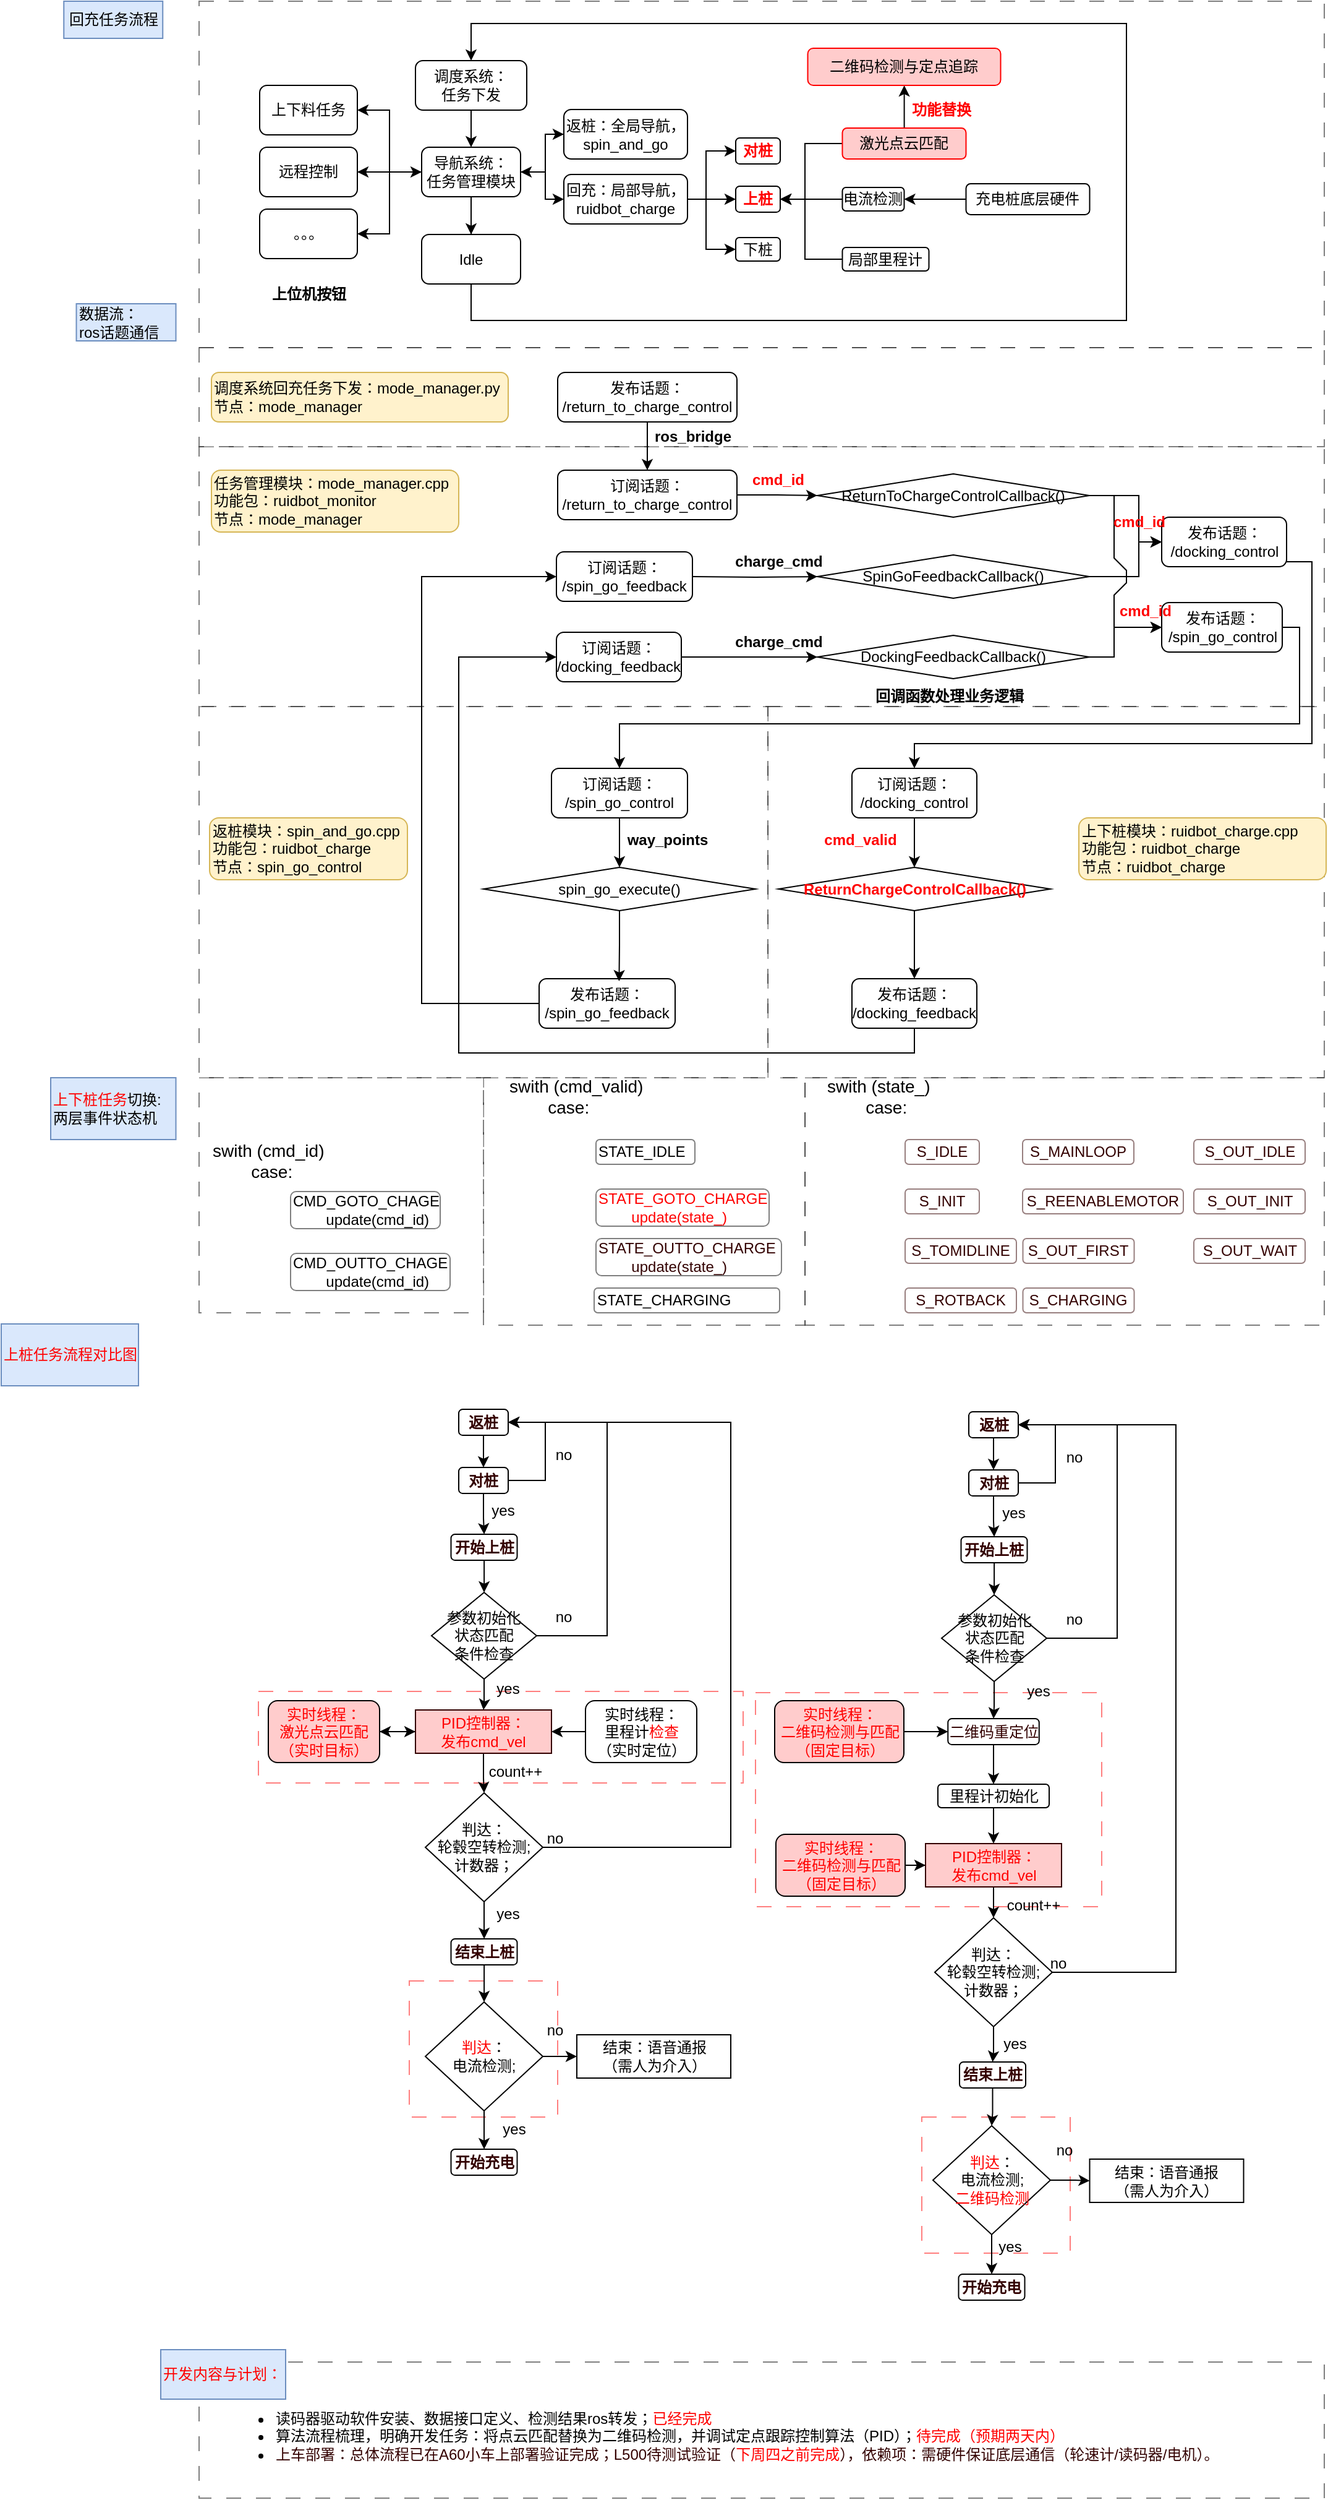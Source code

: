 <mxfile version="24.7.8">
  <diagram id="C5RBs43oDa-KdzZeNtuy" name="Page-1">
    <mxGraphModel dx="2904" dy="773" grid="1" gridSize="10" guides="1" tooltips="1" connect="1" arrows="1" fold="1" page="1" pageScale="1" pageWidth="827" pageHeight="1169" math="0" shadow="0">
      <root>
        <mxCell id="WIyWlLk6GJQsqaUBKTNV-0" />
        <mxCell id="WIyWlLk6GJQsqaUBKTNV-1" parent="WIyWlLk6GJQsqaUBKTNV-0" />
        <mxCell id="zxklBoet0KpgN6FVESHw-273" value="" style="rounded=0;whiteSpace=wrap;html=1;dashed=1;dashPattern=12 12;strokeWidth=1;perimeterSpacing=1;opacity=50;strokeColor=#FF0000;" vertex="1" parent="WIyWlLk6GJQsqaUBKTNV-1">
          <mxGeometry x="654.5" y="1810" width="120" height="110" as="geometry" />
        </mxCell>
        <mxCell id="zxklBoet0KpgN6FVESHw-272" value="" style="rounded=0;whiteSpace=wrap;html=1;dashed=1;dashPattern=12 12;strokeWidth=1;perimeterSpacing=1;opacity=50;strokeColor=#FF0000;" vertex="1" parent="WIyWlLk6GJQsqaUBKTNV-1">
          <mxGeometry x="240" y="1700" width="120" height="110" as="geometry" />
        </mxCell>
        <mxCell id="zxklBoet0KpgN6FVESHw-269" value="" style="rounded=0;whiteSpace=wrap;html=1;dashed=1;dashPattern=12 12;strokeWidth=1;perimeterSpacing=1;opacity=50;strokeColor=#FF0000;" vertex="1" parent="WIyWlLk6GJQsqaUBKTNV-1">
          <mxGeometry x="520" y="1467" width="280" height="173" as="geometry" />
        </mxCell>
        <mxCell id="zxklBoet0KpgN6FVESHw-268" value="" style="rounded=0;whiteSpace=wrap;html=1;dashed=1;dashPattern=12 12;strokeWidth=1;perimeterSpacing=1;opacity=50;strokeColor=#FF0000;" vertex="1" parent="WIyWlLk6GJQsqaUBKTNV-1">
          <mxGeometry x="118" y="1466" width="392" height="74" as="geometry" />
        </mxCell>
        <mxCell id="zxklBoet0KpgN6FVESHw-171" value="" style="rounded=0;whiteSpace=wrap;html=1;dashed=1;dashPattern=12 12;strokeWidth=1;perimeterSpacing=1;opacity=50;" vertex="1" parent="WIyWlLk6GJQsqaUBKTNV-1">
          <mxGeometry x="70" y="2008" width="910" height="110" as="geometry" />
        </mxCell>
        <mxCell id="zxklBoet0KpgN6FVESHw-163" value="" style="rounded=0;whiteSpace=wrap;html=1;dashed=1;dashPattern=12 12;strokeWidth=1;perimeterSpacing=1;opacity=50;" vertex="1" parent="WIyWlLk6GJQsqaUBKTNV-1">
          <mxGeometry x="560" y="970" width="420" height="200" as="geometry" />
        </mxCell>
        <mxCell id="zxklBoet0KpgN6FVESHw-162" value="" style="rounded=0;whiteSpace=wrap;html=1;dashed=1;dashPattern=12 12;strokeWidth=1;perimeterSpacing=1;opacity=50;" vertex="1" parent="WIyWlLk6GJQsqaUBKTNV-1">
          <mxGeometry x="300" y="970" width="260" height="200" as="geometry" />
        </mxCell>
        <mxCell id="zxklBoet0KpgN6FVESHw-161" value="" style="rounded=0;whiteSpace=wrap;html=1;dashed=1;dashPattern=12 12;strokeWidth=1;perimeterSpacing=1;opacity=50;" vertex="1" parent="WIyWlLk6GJQsqaUBKTNV-1">
          <mxGeometry x="70" y="970" width="230" height="190" as="geometry" />
        </mxCell>
        <mxCell id="zxklBoet0KpgN6FVESHw-128" value="" style="rounded=0;whiteSpace=wrap;html=1;dashed=1;dashPattern=12 12;strokeWidth=1;perimeterSpacing=1;opacity=50;" vertex="1" parent="WIyWlLk6GJQsqaUBKTNV-1">
          <mxGeometry x="70" y="100" width="910" height="280" as="geometry" />
        </mxCell>
        <mxCell id="zxklBoet0KpgN6FVESHw-95" value="" style="rounded=0;whiteSpace=wrap;html=1;dashed=1;dashPattern=12 12;strokeWidth=1;perimeterSpacing=1;opacity=50;" vertex="1" parent="WIyWlLk6GJQsqaUBKTNV-1">
          <mxGeometry x="530" y="670" width="450" height="300" as="geometry" />
        </mxCell>
        <mxCell id="zxklBoet0KpgN6FVESHw-75" value="" style="rounded=0;whiteSpace=wrap;html=1;dashed=1;dashPattern=12 12;strokeWidth=1;perimeterSpacing=1;opacity=50;" vertex="1" parent="WIyWlLk6GJQsqaUBKTNV-1">
          <mxGeometry x="70" y="670" width="460" height="300" as="geometry" />
        </mxCell>
        <mxCell id="zxklBoet0KpgN6FVESHw-70" value="" style="rounded=0;whiteSpace=wrap;html=1;dashed=1;dashPattern=12 12;strokeWidth=1;perimeterSpacing=1;opacity=50;" vertex="1" parent="WIyWlLk6GJQsqaUBKTNV-1">
          <mxGeometry x="70" y="460" width="910" height="210" as="geometry" />
        </mxCell>
        <mxCell id="zxklBoet0KpgN6FVESHw-48" value="" style="rounded=0;whiteSpace=wrap;html=1;dashed=1;dashPattern=12 12;strokeWidth=1;perimeterSpacing=1;opacity=50;" vertex="1" parent="WIyWlLk6GJQsqaUBKTNV-1">
          <mxGeometry x="70" y="380" width="910" height="80" as="geometry" />
        </mxCell>
        <mxCell id="zxklBoet0KpgN6FVESHw-24" style="edgeStyle=orthogonalEdgeStyle;rounded=0;orthogonalLoop=1;jettySize=auto;html=1;entryX=0.5;entryY=0;entryDx=0;entryDy=0;" edge="1" parent="WIyWlLk6GJQsqaUBKTNV-1" source="WIyWlLk6GJQsqaUBKTNV-3">
          <mxGeometry relative="1" as="geometry">
            <mxPoint x="290" y="218" as="targetPoint" />
          </mxGeometry>
        </mxCell>
        <mxCell id="WIyWlLk6GJQsqaUBKTNV-3" value="调度系统：&lt;div&gt;任务下发&lt;/div&gt;" style="rounded=1;whiteSpace=wrap;html=1;fontSize=12;glass=0;strokeWidth=1;shadow=0;" parent="WIyWlLk6GJQsqaUBKTNV-1" vertex="1">
          <mxGeometry x="245" y="148" width="90" height="40" as="geometry" />
        </mxCell>
        <mxCell id="zxklBoet0KpgN6FVESHw-8" style="edgeStyle=orthogonalEdgeStyle;rounded=0;orthogonalLoop=1;jettySize=auto;html=1;entryX=1;entryY=0.5;entryDx=0;entryDy=0;exitX=0;exitY=0.5;exitDx=0;exitDy=0;" edge="1" parent="WIyWlLk6GJQsqaUBKTNV-1" source="zxklBoet0KpgN6FVESHw-27" target="zxklBoet0KpgN6FVESHw-7">
          <mxGeometry relative="1" as="geometry">
            <mxPoint x="220" y="258" as="sourcePoint" />
          </mxGeometry>
        </mxCell>
        <mxCell id="zxklBoet0KpgN6FVESHw-13" style="edgeStyle=orthogonalEdgeStyle;rounded=0;orthogonalLoop=1;jettySize=auto;html=1;entryX=0.5;entryY=0;entryDx=0;entryDy=0;" edge="1" parent="WIyWlLk6GJQsqaUBKTNV-1" target="WIyWlLk6GJQsqaUBKTNV-11">
          <mxGeometry relative="1" as="geometry">
            <mxPoint x="290" y="298" as="sourcePoint" />
            <mxPoint x="290" y="368" as="targetPoint" />
            <Array as="points">
              <mxPoint x="290" y="258" />
              <mxPoint x="290" y="258" />
            </Array>
          </mxGeometry>
        </mxCell>
        <mxCell id="zxklBoet0KpgN6FVESHw-111" style="edgeStyle=orthogonalEdgeStyle;rounded=0;orthogonalLoop=1;jettySize=auto;html=1;entryX=1;entryY=0.5;entryDx=0;entryDy=0;exitX=0;exitY=0.5;exitDx=0;exitDy=0;" edge="1" parent="WIyWlLk6GJQsqaUBKTNV-1" source="WIyWlLk6GJQsqaUBKTNV-7" target="zxklBoet0KpgN6FVESHw-27">
          <mxGeometry relative="1" as="geometry">
            <Array as="points">
              <mxPoint x="350" y="208" />
              <mxPoint x="350" y="238" />
            </Array>
          </mxGeometry>
        </mxCell>
        <mxCell id="WIyWlLk6GJQsqaUBKTNV-7" value="返桩：全局导航，&lt;div&gt;spin_and_go&lt;/div&gt;" style="rounded=1;whiteSpace=wrap;html=1;fontSize=12;glass=0;strokeWidth=1;shadow=0;" parent="WIyWlLk6GJQsqaUBKTNV-1" vertex="1">
          <mxGeometry x="365" y="187.5" width="100" height="40" as="geometry" />
        </mxCell>
        <mxCell id="zxklBoet0KpgN6FVESHw-14" style="edgeStyle=orthogonalEdgeStyle;rounded=0;orthogonalLoop=1;jettySize=auto;html=1;entryX=0.5;entryY=0;entryDx=0;entryDy=0;" edge="1" parent="WIyWlLk6GJQsqaUBKTNV-1" source="WIyWlLk6GJQsqaUBKTNV-11" target="WIyWlLk6GJQsqaUBKTNV-3">
          <mxGeometry relative="1" as="geometry">
            <Array as="points">
              <mxPoint x="290" y="358" />
              <mxPoint x="820" y="358" />
              <mxPoint x="820" y="118" />
              <mxPoint x="290" y="118" />
            </Array>
          </mxGeometry>
        </mxCell>
        <mxCell id="WIyWlLk6GJQsqaUBKTNV-11" value="Idle" style="rounded=1;whiteSpace=wrap;html=1;fontSize=12;glass=0;strokeWidth=1;shadow=0;" parent="WIyWlLk6GJQsqaUBKTNV-1" vertex="1">
          <mxGeometry x="250" y="288.5" width="80" height="40" as="geometry" />
        </mxCell>
        <mxCell id="WIyWlLk6GJQsqaUBKTNV-12" value="下桩" style="rounded=1;whiteSpace=wrap;html=1;fontSize=12;glass=0;strokeWidth=1;shadow=0;" parent="WIyWlLk6GJQsqaUBKTNV-1" vertex="1">
          <mxGeometry x="504" y="291" width="36" height="19" as="geometry" />
        </mxCell>
        <mxCell id="zxklBoet0KpgN6FVESHw-0" value="&lt;b&gt;&lt;font color=&quot;#ff0000&quot;&gt;对桩&lt;/font&gt;&lt;/b&gt;" style="rounded=1;whiteSpace=wrap;html=1;fontSize=12;glass=0;strokeWidth=1;shadow=0;" vertex="1" parent="WIyWlLk6GJQsqaUBKTNV-1">
          <mxGeometry x="504" y="210.5" width="36" height="21" as="geometry" />
        </mxCell>
        <mxCell id="zxklBoet0KpgN6FVESHw-4" value="&lt;font color=&quot;#ff0000&quot;&gt;&lt;b&gt;上桩&lt;/b&gt;&lt;/font&gt;" style="rounded=1;whiteSpace=wrap;html=1;fontSize=12;glass=0;strokeWidth=1;shadow=0;" vertex="1" parent="WIyWlLk6GJQsqaUBKTNV-1">
          <mxGeometry x="504" y="249.5" width="36" height="21" as="geometry" />
        </mxCell>
        <mxCell id="zxklBoet0KpgN6FVESHw-11" style="edgeStyle=orthogonalEdgeStyle;rounded=0;orthogonalLoop=1;jettySize=auto;html=1;entryX=0;entryY=0.5;entryDx=0;entryDy=0;" edge="1" parent="WIyWlLk6GJQsqaUBKTNV-1" source="zxklBoet0KpgN6FVESHw-6" target="zxklBoet0KpgN6FVESHw-27">
          <mxGeometry relative="1" as="geometry">
            <mxPoint x="220" y="258" as="targetPoint" />
          </mxGeometry>
        </mxCell>
        <mxCell id="zxklBoet0KpgN6FVESHw-6" value="远程控制" style="rounded=1;whiteSpace=wrap;html=1;fontSize=12;glass=0;strokeWidth=1;shadow=0;" vertex="1" parent="WIyWlLk6GJQsqaUBKTNV-1">
          <mxGeometry x="119" y="218" width="79" height="40" as="geometry" />
        </mxCell>
        <mxCell id="zxklBoet0KpgN6FVESHw-7" value="上下料任务" style="rounded=1;whiteSpace=wrap;html=1;fontSize=12;glass=0;strokeWidth=1;shadow=0;" vertex="1" parent="WIyWlLk6GJQsqaUBKTNV-1">
          <mxGeometry x="119" y="168" width="79" height="40" as="geometry" />
        </mxCell>
        <mxCell id="zxklBoet0KpgN6FVESHw-16" value="" style="edgeStyle=orthogonalEdgeStyle;rounded=0;orthogonalLoop=1;jettySize=auto;html=1;entryX=0;entryY=0.5;entryDx=0;entryDy=0;exitX=1;exitY=0.5;exitDx=0;exitDy=0;" edge="1" parent="WIyWlLk6GJQsqaUBKTNV-1" source="zxklBoet0KpgN6FVESHw-27" target="zxklBoet0KpgN6FVESHw-15">
          <mxGeometry relative="1" as="geometry">
            <mxPoint x="361" y="258" as="sourcePoint" />
            <mxPoint x="515" y="358" as="targetPoint" />
          </mxGeometry>
        </mxCell>
        <mxCell id="zxklBoet0KpgN6FVESHw-20" style="edgeStyle=orthogonalEdgeStyle;rounded=0;orthogonalLoop=1;jettySize=auto;html=1;entryX=0;entryY=0.5;entryDx=0;entryDy=0;" edge="1" parent="WIyWlLk6GJQsqaUBKTNV-1" source="zxklBoet0KpgN6FVESHw-15" target="zxklBoet0KpgN6FVESHw-4">
          <mxGeometry relative="1" as="geometry" />
        </mxCell>
        <mxCell id="zxklBoet0KpgN6FVESHw-21" style="edgeStyle=orthogonalEdgeStyle;rounded=0;orthogonalLoop=1;jettySize=auto;html=1;entryX=0;entryY=0.5;entryDx=0;entryDy=0;" edge="1" parent="WIyWlLk6GJQsqaUBKTNV-1" source="zxklBoet0KpgN6FVESHw-15" target="zxklBoet0KpgN6FVESHw-0">
          <mxGeometry relative="1" as="geometry">
            <Array as="points">
              <mxPoint x="480" y="260" />
              <mxPoint x="480" y="221" />
            </Array>
          </mxGeometry>
        </mxCell>
        <mxCell id="zxklBoet0KpgN6FVESHw-23" style="edgeStyle=orthogonalEdgeStyle;rounded=0;orthogonalLoop=1;jettySize=auto;html=1;entryX=0;entryY=0.5;entryDx=0;entryDy=0;" edge="1" parent="WIyWlLk6GJQsqaUBKTNV-1" source="zxklBoet0KpgN6FVESHw-15" target="WIyWlLk6GJQsqaUBKTNV-12">
          <mxGeometry relative="1" as="geometry">
            <Array as="points">
              <mxPoint x="480" y="260" />
              <mxPoint x="480" y="300" />
            </Array>
          </mxGeometry>
        </mxCell>
        <mxCell id="zxklBoet0KpgN6FVESHw-15" value="回充：局部导航，&lt;div&gt;ruidbot_charge&lt;/div&gt;" style="rounded=1;whiteSpace=wrap;html=1;fontSize=12;glass=0;strokeWidth=1;shadow=0;" vertex="1" parent="WIyWlLk6GJQsqaUBKTNV-1">
          <mxGeometry x="365" y="240" width="100" height="40" as="geometry" />
        </mxCell>
        <mxCell id="zxklBoet0KpgN6FVESHw-17" value="。。。" style="rounded=1;whiteSpace=wrap;html=1;fontSize=12;glass=0;strokeWidth=1;shadow=0;" vertex="1" parent="WIyWlLk6GJQsqaUBKTNV-1">
          <mxGeometry x="119" y="268" width="79" height="40" as="geometry" />
        </mxCell>
        <mxCell id="zxklBoet0KpgN6FVESHw-25" value="回充任务流程" style="rounded=0;whiteSpace=wrap;html=1;fillColor=#dae8fc;strokeColor=#6c8ebf;" vertex="1" parent="WIyWlLk6GJQsqaUBKTNV-1">
          <mxGeometry x="-39.38" y="100" width="80" height="30" as="geometry" />
        </mxCell>
        <mxCell id="zxklBoet0KpgN6FVESHw-26" value="数据流：&lt;div&gt;ros话题通信&lt;/div&gt;" style="rounded=0;whiteSpace=wrap;html=1;fillColor=#dae8fc;strokeColor=#6c8ebf;align=left;" vertex="1" parent="WIyWlLk6GJQsqaUBKTNV-1">
          <mxGeometry x="-29.25" y="344.5" width="80.5" height="30" as="geometry" />
        </mxCell>
        <mxCell id="zxklBoet0KpgN6FVESHw-28" style="edgeStyle=orthogonalEdgeStyle;rounded=0;orthogonalLoop=1;jettySize=auto;html=1;entryX=0;entryY=0.5;entryDx=0;entryDy=0;" edge="1" parent="WIyWlLk6GJQsqaUBKTNV-1" source="zxklBoet0KpgN6FVESHw-27" target="WIyWlLk6GJQsqaUBKTNV-7">
          <mxGeometry relative="1" as="geometry">
            <Array as="points">
              <mxPoint x="350" y="238" />
              <mxPoint x="350" y="208" />
            </Array>
          </mxGeometry>
        </mxCell>
        <mxCell id="zxklBoet0KpgN6FVESHw-29" style="edgeStyle=orthogonalEdgeStyle;rounded=0;orthogonalLoop=1;jettySize=auto;html=1;entryX=1;entryY=0.5;entryDx=0;entryDy=0;" edge="1" parent="WIyWlLk6GJQsqaUBKTNV-1" source="zxklBoet0KpgN6FVESHw-27" target="zxklBoet0KpgN6FVESHw-6">
          <mxGeometry relative="1" as="geometry">
            <mxPoint x="200" y="238" as="targetPoint" />
          </mxGeometry>
        </mxCell>
        <mxCell id="zxklBoet0KpgN6FVESHw-30" style="edgeStyle=orthogonalEdgeStyle;rounded=0;orthogonalLoop=1;jettySize=auto;html=1;entryX=1;entryY=0.5;entryDx=0;entryDy=0;" edge="1" parent="WIyWlLk6GJQsqaUBKTNV-1" source="zxklBoet0KpgN6FVESHw-27" target="zxklBoet0KpgN6FVESHw-17">
          <mxGeometry relative="1" as="geometry" />
        </mxCell>
        <mxCell id="zxklBoet0KpgN6FVESHw-27" value="导航系统：&lt;div&gt;任务管理模块&lt;/div&gt;" style="rounded=1;whiteSpace=wrap;html=1;fontSize=12;glass=0;strokeWidth=1;shadow=0;" vertex="1" parent="WIyWlLk6GJQsqaUBKTNV-1">
          <mxGeometry x="250" y="218" width="80" height="40" as="geometry" />
        </mxCell>
        <mxCell id="zxklBoet0KpgN6FVESHw-53" style="edgeStyle=orthogonalEdgeStyle;rounded=0;orthogonalLoop=1;jettySize=auto;html=1;entryX=0;entryY=0.5;entryDx=0;entryDy=0;" edge="1" parent="WIyWlLk6GJQsqaUBKTNV-1" source="zxklBoet0KpgN6FVESHw-31" target="zxklBoet0KpgN6FVESHw-60">
          <mxGeometry relative="1" as="geometry">
            <mxPoint x="640" y="565" as="targetPoint" />
            <Array as="points" />
          </mxGeometry>
        </mxCell>
        <mxCell id="zxklBoet0KpgN6FVESHw-31" value="订阅话题：&lt;div&gt;/return_to_charge_control&lt;/div&gt;" style="rounded=1;whiteSpace=wrap;html=1;fontSize=12;glass=0;strokeWidth=1;shadow=0;" vertex="1" parent="WIyWlLk6GJQsqaUBKTNV-1">
          <mxGeometry x="360" y="479" width="145" height="40" as="geometry" />
        </mxCell>
        <mxCell id="zxklBoet0KpgN6FVESHw-81" style="edgeStyle=orthogonalEdgeStyle;rounded=0;orthogonalLoop=1;jettySize=auto;html=1;entryX=0.5;entryY=0;entryDx=0;entryDy=0;exitX=1;exitY=0.5;exitDx=0;exitDy=0;" edge="1" parent="WIyWlLk6GJQsqaUBKTNV-1" source="zxklBoet0KpgN6FVESHw-32" target="zxklBoet0KpgN6FVESHw-36">
          <mxGeometry relative="1" as="geometry">
            <mxPoint x="928.5" y="521.5" as="sourcePoint" />
            <mxPoint x="370" y="724" as="targetPoint" />
            <Array as="points">
              <mxPoint x="960" y="606" />
              <mxPoint x="960" y="684" />
              <mxPoint x="410" y="684" />
            </Array>
          </mxGeometry>
        </mxCell>
        <mxCell id="zxklBoet0KpgN6FVESHw-32" value="发布话题：&lt;div&gt;/spin_go_control&lt;/div&gt;" style="rounded=1;whiteSpace=wrap;html=1;fontSize=12;glass=0;strokeWidth=1;shadow=0;" vertex="1" parent="WIyWlLk6GJQsqaUBKTNV-1">
          <mxGeometry x="848.5" y="586" width="97.5" height="40" as="geometry" />
        </mxCell>
        <mxCell id="zxklBoet0KpgN6FVESHw-33" value="&lt;div&gt;任务管理模块：mode_manager.cpp&lt;/div&gt;&lt;div&gt;功能包：ruidbot_monitor&lt;/div&gt;节点：mode_manager" style="rounded=1;whiteSpace=wrap;html=1;fontSize=12;glass=0;strokeWidth=1;shadow=0;align=left;fillColor=#fff2cc;strokeColor=#d6b656;" vertex="1" parent="WIyWlLk6GJQsqaUBKTNV-1">
          <mxGeometry x="80" y="479" width="200" height="50" as="geometry" />
        </mxCell>
        <mxCell id="zxklBoet0KpgN6FVESHw-98" style="edgeStyle=orthogonalEdgeStyle;rounded=0;orthogonalLoop=1;jettySize=auto;html=1;entryX=0.5;entryY=0;entryDx=0;entryDy=0;exitX=1;exitY=0.5;exitDx=0;exitDy=0;" edge="1" parent="WIyWlLk6GJQsqaUBKTNV-1" source="zxklBoet0KpgN6FVESHw-34" target="zxklBoet0KpgN6FVESHw-37">
          <mxGeometry relative="1" as="geometry">
            <Array as="points">
              <mxPoint x="970" y="553" />
              <mxPoint x="970" y="700" />
              <mxPoint x="649" y="700" />
            </Array>
          </mxGeometry>
        </mxCell>
        <mxCell id="zxklBoet0KpgN6FVESHw-34" value="发布话题：&lt;div&gt;/docking_control&lt;/div&gt;" style="rounded=1;whiteSpace=wrap;html=1;fontSize=12;glass=0;strokeWidth=1;shadow=0;" vertex="1" parent="WIyWlLk6GJQsqaUBKTNV-1">
          <mxGeometry x="848.5" y="517" width="101" height="40" as="geometry" />
        </mxCell>
        <mxCell id="zxklBoet0KpgN6FVESHw-35" value="&lt;div&gt;返桩模块：spin_and_go.cpp&lt;/div&gt;&lt;div&gt;功能包：ruidbot_charge&lt;/div&gt;节点：spin_go_control" style="rounded=1;whiteSpace=wrap;html=1;fontSize=12;glass=0;strokeWidth=1;shadow=0;align=left;fillColor=#fff2cc;strokeColor=#d6b656;" vertex="1" parent="WIyWlLk6GJQsqaUBKTNV-1">
          <mxGeometry x="78.5" y="760" width="160" height="50" as="geometry" />
        </mxCell>
        <mxCell id="zxklBoet0KpgN6FVESHw-84" style="edgeStyle=orthogonalEdgeStyle;rounded=0;orthogonalLoop=1;jettySize=auto;html=1;entryX=0.5;entryY=0;entryDx=0;entryDy=0;" edge="1" parent="WIyWlLk6GJQsqaUBKTNV-1" source="zxklBoet0KpgN6FVESHw-36">
          <mxGeometry relative="1" as="geometry">
            <mxPoint x="410" y="800" as="targetPoint" />
          </mxGeometry>
        </mxCell>
        <mxCell id="zxklBoet0KpgN6FVESHw-36" value="订阅话题：&lt;div&gt;/spin_go_control&lt;/div&gt;" style="rounded=1;whiteSpace=wrap;html=1;fontSize=12;glass=0;strokeWidth=1;shadow=0;" vertex="1" parent="WIyWlLk6GJQsqaUBKTNV-1">
          <mxGeometry x="355" y="720" width="110" height="40" as="geometry" />
        </mxCell>
        <mxCell id="zxklBoet0KpgN6FVESHw-88" style="edgeStyle=orthogonalEdgeStyle;rounded=0;orthogonalLoop=1;jettySize=auto;html=1;entryX=0.5;entryY=0;entryDx=0;entryDy=0;" edge="1" parent="WIyWlLk6GJQsqaUBKTNV-1" source="zxklBoet0KpgN6FVESHw-37" target="zxklBoet0KpgN6FVESHw-93">
          <mxGeometry relative="1" as="geometry">
            <mxPoint x="648.5" y="800" as="targetPoint" />
          </mxGeometry>
        </mxCell>
        <mxCell id="zxklBoet0KpgN6FVESHw-37" value="订阅话题：&lt;div&gt;/docking_control&lt;/div&gt;" style="rounded=1;whiteSpace=wrap;html=1;fontSize=12;glass=0;strokeWidth=1;shadow=0;" vertex="1" parent="WIyWlLk6GJQsqaUBKTNV-1">
          <mxGeometry x="598" y="720" width="101" height="40" as="geometry" />
        </mxCell>
        <mxCell id="zxklBoet0KpgN6FVESHw-96" style="edgeStyle=orthogonalEdgeStyle;rounded=0;orthogonalLoop=1;jettySize=auto;html=1;entryX=0;entryY=0.5;entryDx=0;entryDy=0;" edge="1" parent="WIyWlLk6GJQsqaUBKTNV-1" source="zxklBoet0KpgN6FVESHw-38" target="zxklBoet0KpgN6FVESHw-42">
          <mxGeometry relative="1" as="geometry">
            <Array as="points">
              <mxPoint x="250" y="910" />
              <mxPoint x="250" y="565" />
            </Array>
          </mxGeometry>
        </mxCell>
        <mxCell id="zxklBoet0KpgN6FVESHw-38" value="发布话题：&lt;div&gt;/spin_go_feedback&lt;/div&gt;" style="rounded=1;whiteSpace=wrap;html=1;fontSize=12;glass=0;strokeWidth=1;shadow=0;" vertex="1" parent="WIyWlLk6GJQsqaUBKTNV-1">
          <mxGeometry x="345" y="890" width="110" height="40" as="geometry" />
        </mxCell>
        <mxCell id="zxklBoet0KpgN6FVESHw-39" value="&lt;div&gt;上下桩模块：ruidbot_charge.cpp&lt;/div&gt;&lt;div&gt;功能包：ruidbot_charge&lt;/div&gt;节点：ruidbot_charge" style="rounded=1;whiteSpace=wrap;html=1;fontSize=12;glass=0;strokeWidth=1;shadow=0;align=left;fillColor=#fff2cc;strokeColor=#d6b656;" vertex="1" parent="WIyWlLk6GJQsqaUBKTNV-1">
          <mxGeometry x="781.5" y="760" width="200" height="50" as="geometry" />
        </mxCell>
        <mxCell id="zxklBoet0KpgN6FVESHw-97" style="edgeStyle=orthogonalEdgeStyle;rounded=0;orthogonalLoop=1;jettySize=auto;html=1;entryX=0;entryY=0.5;entryDx=0;entryDy=0;exitX=0.5;exitY=1;exitDx=0;exitDy=0;" edge="1" parent="WIyWlLk6GJQsqaUBKTNV-1" source="zxklBoet0KpgN6FVESHw-40" target="zxklBoet0KpgN6FVESHw-41">
          <mxGeometry relative="1" as="geometry">
            <Array as="points">
              <mxPoint x="649" y="950" />
              <mxPoint x="280" y="950" />
              <mxPoint x="280" y="630" />
            </Array>
          </mxGeometry>
        </mxCell>
        <mxCell id="zxklBoet0KpgN6FVESHw-40" value="发布话题：&lt;div&gt;/docking_feedback&lt;/div&gt;" style="rounded=1;whiteSpace=wrap;html=1;fontSize=12;glass=0;strokeWidth=1;shadow=0;" vertex="1" parent="WIyWlLk6GJQsqaUBKTNV-1">
          <mxGeometry x="598" y="890" width="101" height="40" as="geometry" />
        </mxCell>
        <mxCell id="zxklBoet0KpgN6FVESHw-55" style="edgeStyle=orthogonalEdgeStyle;rounded=0;orthogonalLoop=1;jettySize=auto;html=1;entryX=0;entryY=0.5;entryDx=0;entryDy=0;" edge="1" parent="WIyWlLk6GJQsqaUBKTNV-1" source="zxklBoet0KpgN6FVESHw-41" target="zxklBoet0KpgN6FVESHw-92">
          <mxGeometry relative="1" as="geometry">
            <mxPoint x="640" y="565" as="targetPoint" />
            <Array as="points" />
          </mxGeometry>
        </mxCell>
        <mxCell id="zxklBoet0KpgN6FVESHw-41" value="订阅话题：&lt;div&gt;/docking_feedback&lt;/div&gt;" style="rounded=1;whiteSpace=wrap;html=1;fontSize=12;glass=0;strokeWidth=1;shadow=0;" vertex="1" parent="WIyWlLk6GJQsqaUBKTNV-1">
          <mxGeometry x="359" y="610" width="101" height="40" as="geometry" />
        </mxCell>
        <mxCell id="zxklBoet0KpgN6FVESHw-54" style="edgeStyle=orthogonalEdgeStyle;rounded=0;orthogonalLoop=1;jettySize=auto;html=1;entryX=0;entryY=0.5;entryDx=0;entryDy=0;" edge="1" parent="WIyWlLk6GJQsqaUBKTNV-1" target="zxklBoet0KpgN6FVESHw-91">
          <mxGeometry relative="1" as="geometry">
            <mxPoint x="587" y="565" as="targetPoint" />
            <mxPoint x="469" y="565" as="sourcePoint" />
          </mxGeometry>
        </mxCell>
        <mxCell id="zxklBoet0KpgN6FVESHw-42" value="订阅话题：&lt;div&gt;/spin_go_feedback&lt;/div&gt;" style="rounded=1;whiteSpace=wrap;html=1;fontSize=12;glass=0;strokeWidth=1;shadow=0;" vertex="1" parent="WIyWlLk6GJQsqaUBKTNV-1">
          <mxGeometry x="359" y="545" width="110" height="40" as="geometry" />
        </mxCell>
        <mxCell id="zxklBoet0KpgN6FVESHw-43" value="&lt;div&gt;调度系统回充任务下发：mode_manager.py&lt;/div&gt;节点：mode_manager" style="rounded=1;whiteSpace=wrap;html=1;fontSize=12;glass=0;strokeWidth=1;shadow=0;align=left;fillColor=#fff2cc;strokeColor=#d6b656;" vertex="1" parent="WIyWlLk6GJQsqaUBKTNV-1">
          <mxGeometry x="80" y="400" width="240" height="40" as="geometry" />
        </mxCell>
        <mxCell id="zxklBoet0KpgN6FVESHw-45" style="edgeStyle=orthogonalEdgeStyle;rounded=0;orthogonalLoop=1;jettySize=auto;html=1;entryX=0.5;entryY=0;entryDx=0;entryDy=0;" edge="1" parent="WIyWlLk6GJQsqaUBKTNV-1" source="zxklBoet0KpgN6FVESHw-44" target="zxklBoet0KpgN6FVESHw-31">
          <mxGeometry relative="1" as="geometry" />
        </mxCell>
        <mxCell id="zxklBoet0KpgN6FVESHw-44" value="发布话题：&lt;div&gt;/return_to_charge_control&lt;/div&gt;" style="rounded=1;whiteSpace=wrap;html=1;fontSize=12;glass=0;strokeWidth=1;shadow=0;" vertex="1" parent="WIyWlLk6GJQsqaUBKTNV-1">
          <mxGeometry x="360" y="400" width="145" height="40" as="geometry" />
        </mxCell>
        <mxCell id="zxklBoet0KpgN6FVESHw-46" value="&lt;b&gt;ros_bridge&lt;/b&gt;" style="text;strokeColor=none;align=center;fillColor=none;html=1;verticalAlign=middle;whiteSpace=wrap;rounded=0;" vertex="1" parent="WIyWlLk6GJQsqaUBKTNV-1">
          <mxGeometry x="439" y="444" width="61" height="16" as="geometry" />
        </mxCell>
        <mxCell id="zxklBoet0KpgN6FVESHw-57" value="&lt;b&gt;&lt;font color=&quot;#ff0000&quot;&gt;cmd_id&lt;/font&gt;&lt;/b&gt;" style="text;strokeColor=none;align=center;fillColor=none;html=1;verticalAlign=middle;whiteSpace=wrap;rounded=0;" vertex="1" parent="WIyWlLk6GJQsqaUBKTNV-1">
          <mxGeometry x="508" y="479" width="61" height="16" as="geometry" />
        </mxCell>
        <mxCell id="zxklBoet0KpgN6FVESHw-58" value="&lt;b&gt;charge_cmd&lt;/b&gt;" style="text;strokeColor=none;align=center;fillColor=none;html=1;verticalAlign=middle;whiteSpace=wrap;rounded=0;" vertex="1" parent="WIyWlLk6GJQsqaUBKTNV-1">
          <mxGeometry x="498.5" y="545" width="80" height="16" as="geometry" />
        </mxCell>
        <mxCell id="zxklBoet0KpgN6FVESHw-59" value="&lt;b&gt;charge_cmd&lt;/b&gt;" style="text;strokeColor=none;align=center;fillColor=none;html=1;verticalAlign=middle;whiteSpace=wrap;rounded=0;" vertex="1" parent="WIyWlLk6GJQsqaUBKTNV-1">
          <mxGeometry x="498.5" y="610" width="80" height="16" as="geometry" />
        </mxCell>
        <mxCell id="zxklBoet0KpgN6FVESHw-108" style="edgeStyle=orthogonalEdgeStyle;rounded=0;orthogonalLoop=1;jettySize=auto;html=1;entryX=0;entryY=0.5;entryDx=0;entryDy=0;" edge="1" parent="WIyWlLk6GJQsqaUBKTNV-1" source="zxklBoet0KpgN6FVESHw-60" target="zxklBoet0KpgN6FVESHw-34">
          <mxGeometry relative="1" as="geometry">
            <Array as="points">
              <mxPoint x="830" y="500" />
              <mxPoint x="830" y="537" />
            </Array>
          </mxGeometry>
        </mxCell>
        <mxCell id="zxklBoet0KpgN6FVESHw-60" value="&lt;div&gt;&lt;span style=&quot;text-align: left;&quot;&gt;ReturnToChargeControlCallback()&lt;/span&gt;&lt;/div&gt;" style="rhombus;whiteSpace=wrap;html=1;" vertex="1" parent="WIyWlLk6GJQsqaUBKTNV-1">
          <mxGeometry x="570" y="482" width="220" height="35" as="geometry" />
        </mxCell>
        <mxCell id="zxklBoet0KpgN6FVESHw-69" value="&lt;b&gt;回调函数处理业务逻辑&lt;/b&gt;" style="text;strokeColor=none;align=center;fillColor=none;html=1;verticalAlign=middle;whiteSpace=wrap;rounded=0;" vertex="1" parent="WIyWlLk6GJQsqaUBKTNV-1">
          <mxGeometry x="615.25" y="654" width="123.5" height="16" as="geometry" />
        </mxCell>
        <mxCell id="zxklBoet0KpgN6FVESHw-126" style="edgeStyle=orthogonalEdgeStyle;rounded=0;orthogonalLoop=1;jettySize=auto;html=1;entryX=1;entryY=0.5;entryDx=0;entryDy=0;" edge="1" parent="WIyWlLk6GJQsqaUBKTNV-1" source="zxklBoet0KpgN6FVESHw-71" target="zxklBoet0KpgN6FVESHw-4">
          <mxGeometry relative="1" as="geometry" />
        </mxCell>
        <mxCell id="zxklBoet0KpgN6FVESHw-71" value="电流检测" style="rounded=1;whiteSpace=wrap;html=1;fontSize=12;glass=0;strokeWidth=1;shadow=0;" vertex="1" parent="WIyWlLk6GJQsqaUBKTNV-1">
          <mxGeometry x="590.25" y="250.5" width="50" height="19" as="geometry" />
        </mxCell>
        <mxCell id="zxklBoet0KpgN6FVESHw-127" style="edgeStyle=orthogonalEdgeStyle;rounded=0;orthogonalLoop=1;jettySize=auto;html=1;entryX=1;entryY=0.5;entryDx=0;entryDy=0;" edge="1" parent="WIyWlLk6GJQsqaUBKTNV-1" source="zxklBoet0KpgN6FVESHw-72" target="zxklBoet0KpgN6FVESHw-71">
          <mxGeometry relative="1" as="geometry" />
        </mxCell>
        <mxCell id="zxklBoet0KpgN6FVESHw-72" value="充电桩底层硬件" style="rounded=1;whiteSpace=wrap;html=1;fontSize=12;glass=0;strokeWidth=1;shadow=0;" vertex="1" parent="WIyWlLk6GJQsqaUBKTNV-1">
          <mxGeometry x="690.25" y="247.5" width="100" height="25" as="geometry" />
        </mxCell>
        <mxCell id="zxklBoet0KpgN6FVESHw-86" style="edgeStyle=orthogonalEdgeStyle;rounded=0;orthogonalLoop=1;jettySize=auto;html=1;entryX=0.588;entryY=0.05;entryDx=0;entryDy=0;entryPerimeter=0;exitX=0.5;exitY=1;exitDx=0;exitDy=0;" edge="1" parent="WIyWlLk6GJQsqaUBKTNV-1" source="zxklBoet0KpgN6FVESHw-94" target="zxklBoet0KpgN6FVESHw-38">
          <mxGeometry relative="1" as="geometry">
            <mxPoint x="410" y="830" as="sourcePoint" />
          </mxGeometry>
        </mxCell>
        <mxCell id="zxklBoet0KpgN6FVESHw-89" style="edgeStyle=orthogonalEdgeStyle;rounded=0;orthogonalLoop=1;jettySize=auto;html=1;entryX=0.5;entryY=0;entryDx=0;entryDy=0;exitX=0.5;exitY=1;exitDx=0;exitDy=0;" edge="1" parent="WIyWlLk6GJQsqaUBKTNV-1" source="zxklBoet0KpgN6FVESHw-93" target="zxklBoet0KpgN6FVESHw-40">
          <mxGeometry relative="1" as="geometry">
            <mxPoint x="648.5" y="830" as="sourcePoint" />
          </mxGeometry>
        </mxCell>
        <mxCell id="zxklBoet0KpgN6FVESHw-107" style="edgeStyle=orthogonalEdgeStyle;rounded=0;orthogonalLoop=1;jettySize=auto;html=1;entryX=0;entryY=0.5;entryDx=0;entryDy=0;" edge="1" parent="WIyWlLk6GJQsqaUBKTNV-1" source="zxklBoet0KpgN6FVESHw-91" target="zxklBoet0KpgN6FVESHw-34">
          <mxGeometry relative="1" as="geometry">
            <Array as="points">
              <mxPoint x="830" y="565" />
              <mxPoint x="830" y="537" />
            </Array>
          </mxGeometry>
        </mxCell>
        <mxCell id="zxklBoet0KpgN6FVESHw-91" value="&lt;span style=&quot;text-align: left;&quot;&gt;SpinGoFeedbackCallback()&lt;/span&gt;" style="rhombus;whiteSpace=wrap;html=1;" vertex="1" parent="WIyWlLk6GJQsqaUBKTNV-1">
          <mxGeometry x="570" y="547.5" width="220" height="35" as="geometry" />
        </mxCell>
        <mxCell id="zxklBoet0KpgN6FVESHw-106" style="edgeStyle=orthogonalEdgeStyle;rounded=0;orthogonalLoop=1;jettySize=auto;html=1;entryX=0;entryY=0.5;entryDx=0;entryDy=0;" edge="1" parent="WIyWlLk6GJQsqaUBKTNV-1" source="zxklBoet0KpgN6FVESHw-92" target="zxklBoet0KpgN6FVESHw-32">
          <mxGeometry relative="1" as="geometry">
            <Array as="points">
              <mxPoint x="810" y="630" />
              <mxPoint x="810" y="606" />
            </Array>
          </mxGeometry>
        </mxCell>
        <mxCell id="zxklBoet0KpgN6FVESHw-92" value="&lt;span style=&quot;text-align: left;&quot;&gt;DockingFeedbackCallback()&lt;/span&gt;" style="rhombus;whiteSpace=wrap;html=1;" vertex="1" parent="WIyWlLk6GJQsqaUBKTNV-1">
          <mxGeometry x="570" y="612.5" width="220" height="35" as="geometry" />
        </mxCell>
        <mxCell id="zxklBoet0KpgN6FVESHw-93" value="&lt;span style=&quot;text-align: left;&quot;&gt;&lt;b&gt;&lt;font color=&quot;#ff0000&quot;&gt;ReturnChargeControlCallback()&lt;/font&gt;&lt;/b&gt;&lt;/span&gt;" style="rhombus;whiteSpace=wrap;html=1;" vertex="1" parent="WIyWlLk6GJQsqaUBKTNV-1">
          <mxGeometry x="538.5" y="800" width="220" height="35" as="geometry" />
        </mxCell>
        <mxCell id="zxklBoet0KpgN6FVESHw-94" value="&lt;span style=&quot;text-align: left;&quot;&gt;spin_go_execute()&lt;/span&gt;" style="rhombus;whiteSpace=wrap;html=1;" vertex="1" parent="WIyWlLk6GJQsqaUBKTNV-1">
          <mxGeometry x="300" y="800" width="220" height="35" as="geometry" />
        </mxCell>
        <mxCell id="zxklBoet0KpgN6FVESHw-110" value="" style="endArrow=classic;html=1;rounded=0;entryX=0;entryY=0.5;entryDx=0;entryDy=0;" edge="1" parent="WIyWlLk6GJQsqaUBKTNV-1" target="zxklBoet0KpgN6FVESHw-32">
          <mxGeometry width="50" height="50" relative="1" as="geometry">
            <mxPoint x="810" y="500" as="sourcePoint" />
            <mxPoint x="690" y="560" as="targetPoint" />
            <Array as="points">
              <mxPoint x="810" y="550" />
              <mxPoint x="820" y="560" />
              <mxPoint x="820" y="570" />
              <mxPoint x="810" y="580" />
              <mxPoint x="810" y="606" />
            </Array>
          </mxGeometry>
        </mxCell>
        <mxCell id="zxklBoet0KpgN6FVESHw-118" style="edgeStyle=orthogonalEdgeStyle;rounded=0;orthogonalLoop=1;jettySize=auto;html=1;entryX=1;entryY=0.5;entryDx=0;entryDy=0;" edge="1" parent="WIyWlLk6GJQsqaUBKTNV-1" source="zxklBoet0KpgN6FVESHw-113" target="zxklBoet0KpgN6FVESHw-4">
          <mxGeometry relative="1" as="geometry">
            <Array as="points">
              <mxPoint x="560" y="215" />
              <mxPoint x="560" y="260" />
            </Array>
          </mxGeometry>
        </mxCell>
        <mxCell id="zxklBoet0KpgN6FVESHw-166" value="" style="edgeStyle=orthogonalEdgeStyle;rounded=0;orthogonalLoop=1;jettySize=auto;html=1;" edge="1" parent="WIyWlLk6GJQsqaUBKTNV-1" source="zxklBoet0KpgN6FVESHw-113" target="zxklBoet0KpgN6FVESHw-165">
          <mxGeometry relative="1" as="geometry" />
        </mxCell>
        <mxCell id="zxklBoet0KpgN6FVESHw-113" value="激光点云匹配" style="rounded=1;whiteSpace=wrap;html=1;fontSize=12;glass=0;strokeWidth=1;shadow=0;strokeColor=#FF0000;fillColor=#FFCCCC;" vertex="1" parent="WIyWlLk6GJQsqaUBKTNV-1">
          <mxGeometry x="590.25" y="202.5" width="100" height="25" as="geometry" />
        </mxCell>
        <mxCell id="zxklBoet0KpgN6FVESHw-125" style="edgeStyle=orthogonalEdgeStyle;rounded=0;orthogonalLoop=1;jettySize=auto;html=1;entryX=1;entryY=0.5;entryDx=0;entryDy=0;" edge="1" parent="WIyWlLk6GJQsqaUBKTNV-1" source="zxklBoet0KpgN6FVESHw-73" target="zxklBoet0KpgN6FVESHw-4">
          <mxGeometry relative="1" as="geometry">
            <Array as="points">
              <mxPoint x="560" y="309" />
              <mxPoint x="560" y="260" />
            </Array>
          </mxGeometry>
        </mxCell>
        <mxCell id="zxklBoet0KpgN6FVESHw-73" value="局部里程计" style="rounded=1;whiteSpace=wrap;html=1;fontSize=12;glass=0;strokeWidth=1;shadow=0;" vertex="1" parent="WIyWlLk6GJQsqaUBKTNV-1">
          <mxGeometry x="590.25" y="299" width="70" height="19" as="geometry" />
        </mxCell>
        <mxCell id="zxklBoet0KpgN6FVESHw-130" value="&lt;b&gt;上位机按钮&lt;/b&gt;" style="text;strokeColor=none;align=center;fillColor=none;html=1;verticalAlign=middle;whiteSpace=wrap;rounded=0;" vertex="1" parent="WIyWlLk6GJQsqaUBKTNV-1">
          <mxGeometry x="123.5" y="328.5" width="70" height="16" as="geometry" />
        </mxCell>
        <mxCell id="zxklBoet0KpgN6FVESHw-131" value="&lt;div&gt;&lt;font color=&quot;#ff0000&quot;&gt;上下桩任务&lt;/font&gt;切换:&lt;span style=&quot;background-color: initial;&quot;&gt;&lt;br&gt;&lt;/span&gt;&lt;/div&gt;&lt;div&gt;&lt;span style=&quot;background-color: initial;&quot;&gt;两层事件状态机&lt;/span&gt;&lt;/div&gt;" style="rounded=0;whiteSpace=wrap;html=1;fillColor=#dae8fc;strokeColor=#6c8ebf;align=left;" vertex="1" parent="WIyWlLk6GJQsqaUBKTNV-1">
          <mxGeometry x="-50" y="970" width="101.25" height="50" as="geometry" />
        </mxCell>
        <mxCell id="zxklBoet0KpgN6FVESHw-132" value="STATE_IDLE" style="rounded=1;whiteSpace=wrap;html=1;fontSize=12;glass=0;strokeWidth=1;shadow=0;opacity=50;align=left;" vertex="1" parent="WIyWlLk6GJQsqaUBKTNV-1">
          <mxGeometry x="391" y="1020" width="80" height="20" as="geometry" />
        </mxCell>
        <mxCell id="zxklBoet0KpgN6FVESHw-133" value="&lt;font color=&quot;#ff0000&quot;&gt;STATE_GOTO_CHARGE&lt;/font&gt;&lt;div&gt;&lt;font color=&quot;#ff0000&quot;&gt;&lt;span style=&quot;white-space: pre;&quot;&gt;&#x9;&lt;/span&gt;&lt;/font&gt;&lt;span style=&quot;background-color: initial;&quot;&gt;&lt;font color=&quot;#ff0000&quot;&gt;update(state_)&lt;/font&gt;&lt;/span&gt;&lt;/div&gt;" style="rounded=1;whiteSpace=wrap;html=1;fontSize=12;glass=0;strokeWidth=1;shadow=0;opacity=50;align=left;" vertex="1" parent="WIyWlLk6GJQsqaUBKTNV-1">
          <mxGeometry x="391" y="1060" width="140" height="30" as="geometry" />
        </mxCell>
        <mxCell id="zxklBoet0KpgN6FVESHw-134" value="&lt;font color=&quot;#330000&quot;&gt;STATE_OUTTO_CHARGE&lt;/font&gt;&lt;div&gt;&lt;span style=&quot;background-color: initial;&quot;&gt;&lt;font color=&quot;#330000&quot;&gt;&lt;span style=&quot;white-space: pre;&quot;&gt;&#x9;&lt;/span&gt;update(state_)&lt;/font&gt;&lt;/span&gt;&lt;/div&gt;" style="rounded=1;whiteSpace=wrap;html=1;fontSize=12;glass=0;strokeWidth=1;shadow=0;opacity=50;align=left;" vertex="1" parent="WIyWlLk6GJQsqaUBKTNV-1">
          <mxGeometry x="391" y="1100" width="150" height="30" as="geometry" />
        </mxCell>
        <mxCell id="zxklBoet0KpgN6FVESHw-135" value="STATE_CHARGING" style="rounded=1;whiteSpace=wrap;html=1;fontSize=12;glass=0;strokeWidth=1;shadow=0;align=left;opacity=50;" vertex="1" parent="WIyWlLk6GJQsqaUBKTNV-1">
          <mxGeometry x="389.5" y="1140" width="150" height="20" as="geometry" />
        </mxCell>
        <mxCell id="zxklBoet0KpgN6FVESHw-136" value="&lt;b&gt;way_points&lt;/b&gt;" style="text;strokeColor=none;align=center;fillColor=none;html=1;verticalAlign=middle;whiteSpace=wrap;rounded=0;" vertex="1" parent="WIyWlLk6GJQsqaUBKTNV-1">
          <mxGeometry x="414" y="770" width="70" height="16" as="geometry" />
        </mxCell>
        <mxCell id="zxklBoet0KpgN6FVESHw-137" value="&lt;b&gt;&lt;font color=&quot;#ff0000&quot;&gt;cmd_valid&lt;/font&gt;&lt;/b&gt;" style="text;strokeColor=none;align=center;fillColor=none;html=1;verticalAlign=middle;whiteSpace=wrap;rounded=0;" vertex="1" parent="WIyWlLk6GJQsqaUBKTNV-1">
          <mxGeometry x="570" y="770" width="70" height="16" as="geometry" />
        </mxCell>
        <mxCell id="zxklBoet0KpgN6FVESHw-139" value="&lt;font style=&quot;font-size: 14px;&quot;&gt;swith (cmd_valid)&lt;/font&gt;&lt;div&gt;&lt;span style=&quot;font-size: 14px; background-color: initial;&quot;&gt;&lt;span style=&quot;white-space: pre;&quot;&gt;&#x9;&lt;/span&gt;case:&lt;/span&gt;&lt;/div&gt;" style="rounded=1;whiteSpace=wrap;html=1;fontSize=12;glass=0;strokeWidth=1;shadow=0;opacity=0;align=left;" vertex="1" parent="WIyWlLk6GJQsqaUBKTNV-1">
          <mxGeometry x="319" y="970" width="128" height="30" as="geometry" />
        </mxCell>
        <mxCell id="zxklBoet0KpgN6FVESHw-141" value="&lt;font&gt;S_IDLE&lt;/font&gt;" style="rounded=1;whiteSpace=wrap;html=1;fontSize=12;glass=0;strokeWidth=1;shadow=0;opacity=50;strokeColor=#330000;fontColor=#330000;" vertex="1" parent="WIyWlLk6GJQsqaUBKTNV-1">
          <mxGeometry x="641" y="1020" width="60" height="20" as="geometry" />
        </mxCell>
        <mxCell id="zxklBoet0KpgN6FVESHw-142" value="&lt;font&gt;S_INIT&lt;/font&gt;" style="rounded=1;whiteSpace=wrap;html=1;fontSize=12;glass=0;strokeWidth=1;shadow=0;opacity=50;strokeColor=#330000;fontColor=#330000;" vertex="1" parent="WIyWlLk6GJQsqaUBKTNV-1">
          <mxGeometry x="641" y="1060" width="60" height="20" as="geometry" />
        </mxCell>
        <mxCell id="zxklBoet0KpgN6FVESHw-143" value="&lt;font&gt;S_TOMIDLINE&lt;/font&gt;" style="rounded=1;whiteSpace=wrap;html=1;fontSize=12;glass=0;strokeWidth=1;shadow=0;opacity=50;strokeColor=#330000;fontColor=#330000;" vertex="1" parent="WIyWlLk6GJQsqaUBKTNV-1">
          <mxGeometry x="641" y="1100" width="90" height="20" as="geometry" />
        </mxCell>
        <mxCell id="zxklBoet0KpgN6FVESHw-144" value="&lt;font&gt;S_ROTBACK&lt;/font&gt;" style="rounded=1;whiteSpace=wrap;html=1;fontSize=12;glass=0;strokeWidth=1;shadow=0;opacity=50;strokeColor=#330000;fontColor=#330000;" vertex="1" parent="WIyWlLk6GJQsqaUBKTNV-1">
          <mxGeometry x="641" y="1140" width="90" height="20" as="geometry" />
        </mxCell>
        <mxCell id="zxklBoet0KpgN6FVESHw-145" value="&lt;font&gt;S_MAINLOOP&lt;/font&gt;" style="rounded=1;whiteSpace=wrap;html=1;fontSize=12;glass=0;strokeWidth=1;shadow=0;opacity=50;strokeColor=#330000;fontColor=#330000;" vertex="1" parent="WIyWlLk6GJQsqaUBKTNV-1">
          <mxGeometry x="736" y="1020" width="90" height="20" as="geometry" />
        </mxCell>
        <mxCell id="zxklBoet0KpgN6FVESHw-146" value="&lt;font&gt;S_REENABLEMOTOR&lt;/font&gt;" style="rounded=1;whiteSpace=wrap;html=1;fontSize=12;glass=0;strokeWidth=1;shadow=0;opacity=50;strokeColor=#330000;fontColor=#330000;" vertex="1" parent="WIyWlLk6GJQsqaUBKTNV-1">
          <mxGeometry x="736" y="1060" width="130" height="20" as="geometry" />
        </mxCell>
        <mxCell id="zxklBoet0KpgN6FVESHw-147" value="&lt;font&gt;S_OUT_FIRST&lt;/font&gt;" style="rounded=1;whiteSpace=wrap;html=1;fontSize=12;glass=0;strokeWidth=1;shadow=0;opacity=50;strokeColor=#330000;fontColor=#330000;" vertex="1" parent="WIyWlLk6GJQsqaUBKTNV-1">
          <mxGeometry x="736.25" y="1100" width="90" height="20" as="geometry" />
        </mxCell>
        <mxCell id="zxklBoet0KpgN6FVESHw-148" value="&lt;font&gt;S_CHARGING&lt;/font&gt;" style="rounded=1;whiteSpace=wrap;html=1;fontSize=12;glass=0;strokeWidth=1;shadow=0;opacity=50;strokeColor=#330000;fontColor=#330000;" vertex="1" parent="WIyWlLk6GJQsqaUBKTNV-1">
          <mxGeometry x="736.25" y="1140" width="90" height="20" as="geometry" />
        </mxCell>
        <mxCell id="zxklBoet0KpgN6FVESHw-149" value="&lt;font&gt;S_OUT_IDLE&lt;/font&gt;" style="rounded=1;whiteSpace=wrap;html=1;fontSize=12;glass=0;strokeWidth=1;shadow=0;opacity=50;strokeColor=#330000;fontColor=#330000;" vertex="1" parent="WIyWlLk6GJQsqaUBKTNV-1">
          <mxGeometry x="874.5" y="1020" width="90" height="20" as="geometry" />
        </mxCell>
        <mxCell id="zxklBoet0KpgN6FVESHw-150" value="&lt;font&gt;S_OUT_INIT&lt;/font&gt;" style="rounded=1;whiteSpace=wrap;html=1;fontSize=12;glass=0;strokeWidth=1;shadow=0;opacity=50;strokeColor=#330000;fontColor=#330000;" vertex="1" parent="WIyWlLk6GJQsqaUBKTNV-1">
          <mxGeometry x="874.5" y="1060" width="90" height="20" as="geometry" />
        </mxCell>
        <mxCell id="zxklBoet0KpgN6FVESHw-151" value="&lt;font&gt;S_OUT_WAIT&lt;/font&gt;" style="rounded=1;whiteSpace=wrap;html=1;fontSize=12;glass=0;strokeWidth=1;shadow=0;opacity=50;strokeColor=#330000;fontColor=#330000;" vertex="1" parent="WIyWlLk6GJQsqaUBKTNV-1">
          <mxGeometry x="874.5" y="1100" width="90" height="20" as="geometry" />
        </mxCell>
        <mxCell id="zxklBoet0KpgN6FVESHw-154" value="CMD_GOTO_CHAGE&lt;div&gt;&lt;span style=&quot;white-space: pre;&quot;&gt;&#x9;&lt;/span&gt;update(cmd_id)&lt;br&gt;&lt;/div&gt;" style="rounded=1;whiteSpace=wrap;html=1;fontSize=12;glass=0;strokeWidth=1;shadow=0;opacity=50;align=left;" vertex="1" parent="WIyWlLk6GJQsqaUBKTNV-1">
          <mxGeometry x="144" y="1062" width="121" height="30" as="geometry" />
        </mxCell>
        <mxCell id="zxklBoet0KpgN6FVESHw-157" value="CMD_OUTTO_CHAGE&lt;div&gt;&lt;span style=&quot;white-space: pre;&quot;&gt;&#x9;&lt;/span&gt;&lt;span style=&quot;background-color: initial;&quot;&gt;update(cmd_id)&lt;/span&gt;&lt;br&gt;&lt;/div&gt;" style="rounded=1;whiteSpace=wrap;html=1;fontSize=12;glass=0;strokeWidth=1;shadow=0;opacity=50;align=left;" vertex="1" parent="WIyWlLk6GJQsqaUBKTNV-1">
          <mxGeometry x="144" y="1112" width="129" height="30" as="geometry" />
        </mxCell>
        <mxCell id="zxklBoet0KpgN6FVESHw-158" value="&lt;font style=&quot;font-size: 14px;&quot;&gt;swith (&lt;span style=&quot;text-align: center;&quot;&gt;state_&lt;/span&gt;)&lt;/font&gt;&lt;div&gt;&lt;span style=&quot;font-size: 14px; background-color: initial;&quot;&gt;&lt;span style=&quot;white-space: pre;&quot;&gt;&#x9;&lt;/span&gt;case:&lt;/span&gt;&lt;/div&gt;" style="rounded=1;whiteSpace=wrap;html=1;fontSize=12;glass=0;strokeWidth=1;shadow=0;opacity=0;align=left;" vertex="1" parent="WIyWlLk6GJQsqaUBKTNV-1">
          <mxGeometry x="576" y="970" width="128" height="30" as="geometry" />
        </mxCell>
        <mxCell id="zxklBoet0KpgN6FVESHw-159" value="&lt;font style=&quot;font-size: 14px;&quot;&gt;swith (cmd_id)&lt;/font&gt;&lt;div&gt;&lt;span style=&quot;font-size: 14px; background-color: initial;&quot;&gt;&lt;span style=&quot;white-space: pre;&quot;&gt;&#x9;&lt;/span&gt;case:&lt;/span&gt;&lt;/div&gt;" style="rounded=1;whiteSpace=wrap;html=1;fontSize=12;glass=0;strokeWidth=1;shadow=0;opacity=0;align=left;" vertex="1" parent="WIyWlLk6GJQsqaUBKTNV-1">
          <mxGeometry x="79" y="1022" width="128" height="30" as="geometry" />
        </mxCell>
        <mxCell id="zxklBoet0KpgN6FVESHw-164" value="&lt;font color=&quot;#ff0000&quot;&gt;开发内容与计划：&lt;/font&gt;" style="rounded=0;whiteSpace=wrap;html=1;fillColor=#dae8fc;strokeColor=#6c8ebf;align=left;" vertex="1" parent="WIyWlLk6GJQsqaUBKTNV-1">
          <mxGeometry x="39" y="1998" width="101" height="40" as="geometry" />
        </mxCell>
        <mxCell id="zxklBoet0KpgN6FVESHw-165" value="二维码检测与定点追踪" style="whiteSpace=wrap;html=1;rounded=1;glass=0;strokeWidth=1;shadow=0;strokeColor=#FF0000;fillColor=#FFCCCC;" vertex="1" parent="WIyWlLk6GJQsqaUBKTNV-1">
          <mxGeometry x="562.25" y="138" width="156" height="30" as="geometry" />
        </mxCell>
        <mxCell id="zxklBoet0KpgN6FVESHw-167" value="&lt;b&gt;&lt;font color=&quot;#ff0000&quot;&gt;功能替换&lt;/font&gt;&lt;/b&gt;" style="text;strokeColor=none;align=center;fillColor=none;html=1;verticalAlign=middle;whiteSpace=wrap;rounded=0;" vertex="1" parent="WIyWlLk6GJQsqaUBKTNV-1">
          <mxGeometry x="640" y="180" width="61" height="16" as="geometry" />
        </mxCell>
        <mxCell id="zxklBoet0KpgN6FVESHw-168" value="&lt;b&gt;&lt;font color=&quot;#ff0000&quot;&gt;cmd_id&lt;/font&gt;&lt;/b&gt;" style="text;strokeColor=none;align=center;fillColor=none;html=1;verticalAlign=middle;whiteSpace=wrap;rounded=0;" vertex="1" parent="WIyWlLk6GJQsqaUBKTNV-1">
          <mxGeometry x="800" y="513" width="61" height="16" as="geometry" />
        </mxCell>
        <mxCell id="zxklBoet0KpgN6FVESHw-169" value="&lt;b&gt;&lt;font color=&quot;#ff0000&quot;&gt;cmd_id&lt;/font&gt;&lt;/b&gt;" style="text;strokeColor=none;align=center;fillColor=none;html=1;verticalAlign=middle;whiteSpace=wrap;rounded=0;" vertex="1" parent="WIyWlLk6GJQsqaUBKTNV-1">
          <mxGeometry x="805" y="585" width="61" height="16" as="geometry" />
        </mxCell>
        <mxCell id="zxklBoet0KpgN6FVESHw-170" value="&lt;ul&gt;&lt;li&gt;读码器驱动软件安装、数据接口定义、检测结果ros转发；&lt;font color=&quot;#ff0000&quot;&gt;已经完成&lt;/font&gt;&lt;/li&gt;&lt;li&gt;算法流程梳理，明确开发任务：将点云匹配替换为二维码检测，并调试定点跟踪控制算法（PID）；&lt;font color=&quot;#ff0000&quot;&gt;待完成（预期两天内）&lt;/font&gt;&lt;/li&gt;&lt;li&gt;&lt;font color=&quot;#330000&quot;&gt;上车部署：总体流程已在A60小车上部署验证完成；L500待测试验证（&lt;/font&gt;&lt;font color=&quot;#ff0000&quot;&gt;下周四之前完成&lt;/font&gt;&lt;font color=&quot;#330000&quot;&gt;），依赖项：需硬件保证底层通信（轮速计/读码器/电机）。&lt;/font&gt;&lt;/li&gt;&lt;/ul&gt;" style="text;strokeColor=none;align=left;fillColor=none;html=1;verticalAlign=middle;whiteSpace=wrap;rounded=0;" vertex="1" parent="WIyWlLk6GJQsqaUBKTNV-1">
          <mxGeometry x="90" y="2038" width="841" height="60" as="geometry" />
        </mxCell>
        <mxCell id="zxklBoet0KpgN6FVESHw-172" value="&lt;div&gt;&lt;font color=&quot;#ff0000&quot;&gt;上桩任务流程对比图&lt;/font&gt;&lt;/div&gt;" style="rounded=0;whiteSpace=wrap;html=1;fillColor=#dae8fc;strokeColor=#6c8ebf;align=left;" vertex="1" parent="WIyWlLk6GJQsqaUBKTNV-1">
          <mxGeometry x="-90" y="1169" width="111" height="50" as="geometry" />
        </mxCell>
        <mxCell id="zxklBoet0KpgN6FVESHw-180" style="edgeStyle=orthogonalEdgeStyle;rounded=0;orthogonalLoop=1;jettySize=auto;html=1;entryX=0.5;entryY=0;entryDx=0;entryDy=0;" edge="1" parent="WIyWlLk6GJQsqaUBKTNV-1" source="zxklBoet0KpgN6FVESHw-173" target="zxklBoet0KpgN6FVESHw-174">
          <mxGeometry relative="1" as="geometry">
            <mxPoint x="310" y="1299" as="targetPoint" />
          </mxGeometry>
        </mxCell>
        <mxCell id="zxklBoet0KpgN6FVESHw-173" value="&lt;b style=&quot;&quot;&gt;&lt;font color=&quot;#330000&quot;&gt;返桩&lt;/font&gt;&lt;/b&gt;" style="rounded=1;whiteSpace=wrap;html=1;fontSize=12;glass=0;strokeWidth=1;shadow=0;" vertex="1" parent="WIyWlLk6GJQsqaUBKTNV-1">
          <mxGeometry x="280" y="1238" width="40" height="21" as="geometry" />
        </mxCell>
        <mxCell id="zxklBoet0KpgN6FVESHw-179" style="edgeStyle=orthogonalEdgeStyle;rounded=0;orthogonalLoop=1;jettySize=auto;html=1;entryX=1;entryY=0.5;entryDx=0;entryDy=0;" edge="1" parent="WIyWlLk6GJQsqaUBKTNV-1" source="zxklBoet0KpgN6FVESHw-174" target="zxklBoet0KpgN6FVESHw-173">
          <mxGeometry relative="1" as="geometry">
            <Array as="points">
              <mxPoint x="350" y="1296" />
              <mxPoint x="350" y="1249" />
            </Array>
          </mxGeometry>
        </mxCell>
        <mxCell id="zxklBoet0KpgN6FVESHw-209" value="" style="edgeStyle=orthogonalEdgeStyle;rounded=0;orthogonalLoop=1;jettySize=auto;html=1;" edge="1" parent="WIyWlLk6GJQsqaUBKTNV-1" source="zxklBoet0KpgN6FVESHw-174" target="zxklBoet0KpgN6FVESHw-208">
          <mxGeometry relative="1" as="geometry" />
        </mxCell>
        <mxCell id="zxklBoet0KpgN6FVESHw-174" value="&lt;b style=&quot;&quot;&gt;&lt;font color=&quot;#330000&quot;&gt;对桩&lt;/font&gt;&lt;/b&gt;" style="rounded=1;whiteSpace=wrap;html=1;fontSize=12;glass=0;strokeWidth=1;shadow=0;" vertex="1" parent="WIyWlLk6GJQsqaUBKTNV-1">
          <mxGeometry x="280" y="1285" width="40" height="21" as="geometry" />
        </mxCell>
        <mxCell id="zxklBoet0KpgN6FVESHw-183" value="no" style="text;strokeColor=none;align=center;fillColor=none;html=1;verticalAlign=middle;whiteSpace=wrap;rounded=0;" vertex="1" parent="WIyWlLk6GJQsqaUBKTNV-1">
          <mxGeometry x="355" y="1265" width="20" height="20" as="geometry" />
        </mxCell>
        <mxCell id="zxklBoet0KpgN6FVESHw-184" value="yes" style="text;strokeColor=none;align=center;fillColor=none;html=1;verticalAlign=middle;whiteSpace=wrap;rounded=0;" vertex="1" parent="WIyWlLk6GJQsqaUBKTNV-1">
          <mxGeometry x="306" y="1310" width="20" height="20" as="geometry" />
        </mxCell>
        <mxCell id="zxklBoet0KpgN6FVESHw-186" style="edgeStyle=orthogonalEdgeStyle;rounded=0;orthogonalLoop=1;jettySize=auto;html=1;entryX=0;entryY=0.5;entryDx=0;entryDy=0;" edge="1" parent="WIyWlLk6GJQsqaUBKTNV-1" source="zxklBoet0KpgN6FVESHw-185" target="zxklBoet0KpgN6FVESHw-189">
          <mxGeometry relative="1" as="geometry">
            <mxPoint x="255" y="1411" as="targetPoint" />
          </mxGeometry>
        </mxCell>
        <mxCell id="zxklBoet0KpgN6FVESHw-185" value="实时线程：&lt;div&gt;激光点云匹配&lt;/div&gt;&lt;div&gt;（实时目标）&lt;/div&gt;" style="whiteSpace=wrap;html=1;rounded=1;glass=0;strokeWidth=1;shadow=0;fontColor=#FF0000;fillColor=#FFCCCC;" vertex="1" parent="WIyWlLk6GJQsqaUBKTNV-1">
          <mxGeometry x="126" y="1473.5" width="90" height="50" as="geometry" />
        </mxCell>
        <mxCell id="zxklBoet0KpgN6FVESHw-190" value="" style="edgeStyle=orthogonalEdgeStyle;rounded=0;orthogonalLoop=1;jettySize=auto;html=1;" edge="1" parent="WIyWlLk6GJQsqaUBKTNV-1" source="zxklBoet0KpgN6FVESHw-187" target="zxklBoet0KpgN6FVESHw-189">
          <mxGeometry relative="1" as="geometry" />
        </mxCell>
        <mxCell id="zxklBoet0KpgN6FVESHw-191" style="edgeStyle=orthogonalEdgeStyle;rounded=0;orthogonalLoop=1;jettySize=auto;html=1;entryX=1;entryY=0.5;entryDx=0;entryDy=0;exitX=1;exitY=0.5;exitDx=0;exitDy=0;" edge="1" parent="WIyWlLk6GJQsqaUBKTNV-1" source="zxklBoet0KpgN6FVESHw-187" target="zxklBoet0KpgN6FVESHw-173">
          <mxGeometry relative="1" as="geometry">
            <Array as="points">
              <mxPoint x="400" y="1421" />
              <mxPoint x="400" y="1249" />
            </Array>
          </mxGeometry>
        </mxCell>
        <mxCell id="zxklBoet0KpgN6FVESHw-187" value="&lt;div&gt;参数初始化&lt;/div&gt;状态匹配&lt;div&gt;条件检查&lt;/div&gt;" style="rhombus;whiteSpace=wrap;html=1;" vertex="1" parent="WIyWlLk6GJQsqaUBKTNV-1">
          <mxGeometry x="258" y="1386" width="85" height="70" as="geometry" />
        </mxCell>
        <mxCell id="zxklBoet0KpgN6FVESHw-199" style="edgeStyle=orthogonalEdgeStyle;rounded=0;orthogonalLoop=1;jettySize=auto;html=1;" edge="1" parent="WIyWlLk6GJQsqaUBKTNV-1" source="zxklBoet0KpgN6FVESHw-189" target="zxklBoet0KpgN6FVESHw-198">
          <mxGeometry relative="1" as="geometry" />
        </mxCell>
        <mxCell id="zxklBoet0KpgN6FVESHw-275" value="" style="edgeStyle=orthogonalEdgeStyle;rounded=0;orthogonalLoop=1;jettySize=auto;html=1;" edge="1" parent="WIyWlLk6GJQsqaUBKTNV-1" source="zxklBoet0KpgN6FVESHw-189" target="zxklBoet0KpgN6FVESHw-185">
          <mxGeometry relative="1" as="geometry" />
        </mxCell>
        <mxCell id="zxklBoet0KpgN6FVESHw-189" value="PID控制器：&lt;div&gt;发布cmd_vel&lt;/div&gt;" style="whiteSpace=wrap;html=1;strokeColor=#330000;fontColor=#FF0000;fillColor=#FFCCCC;" vertex="1" parent="WIyWlLk6GJQsqaUBKTNV-1">
          <mxGeometry x="245" y="1481" width="110" height="35" as="geometry" />
        </mxCell>
        <mxCell id="zxklBoet0KpgN6FVESHw-192" value="no" style="text;strokeColor=none;align=center;fillColor=none;html=1;verticalAlign=middle;whiteSpace=wrap;rounded=0;" vertex="1" parent="WIyWlLk6GJQsqaUBKTNV-1">
          <mxGeometry x="355" y="1396" width="20" height="20" as="geometry" />
        </mxCell>
        <mxCell id="zxklBoet0KpgN6FVESHw-200" style="edgeStyle=orthogonalEdgeStyle;rounded=0;orthogonalLoop=1;jettySize=auto;html=1;entryX=1;entryY=0.5;entryDx=0;entryDy=0;" edge="1" parent="WIyWlLk6GJQsqaUBKTNV-1" source="zxklBoet0KpgN6FVESHw-194" target="zxklBoet0KpgN6FVESHw-189">
          <mxGeometry relative="1" as="geometry" />
        </mxCell>
        <mxCell id="zxklBoet0KpgN6FVESHw-194" value="实时线程：&lt;div&gt;里程计&lt;font color=&quot;#ff0000&quot;&gt;检查&lt;/font&gt;&lt;/div&gt;&lt;div&gt;（实时定位）&lt;/div&gt;" style="whiteSpace=wrap;html=1;rounded=1;glass=0;strokeWidth=1;shadow=0;" vertex="1" parent="WIyWlLk6GJQsqaUBKTNV-1">
          <mxGeometry x="382.5" y="1473.5" width="90" height="50" as="geometry" />
        </mxCell>
        <mxCell id="zxklBoet0KpgN6FVESHw-202" style="edgeStyle=orthogonalEdgeStyle;rounded=0;orthogonalLoop=1;jettySize=auto;html=1;entryX=1;entryY=0.5;entryDx=0;entryDy=0;exitX=1;exitY=0.5;exitDx=0;exitDy=0;" edge="1" parent="WIyWlLk6GJQsqaUBKTNV-1" source="zxklBoet0KpgN6FVESHw-198" target="zxklBoet0KpgN6FVESHw-173">
          <mxGeometry relative="1" as="geometry">
            <Array as="points">
              <mxPoint x="500" y="1592" />
              <mxPoint x="500" y="1249" />
            </Array>
          </mxGeometry>
        </mxCell>
        <mxCell id="zxklBoet0KpgN6FVESHw-212" value="" style="edgeStyle=orthogonalEdgeStyle;rounded=0;orthogonalLoop=1;jettySize=auto;html=1;" edge="1" parent="WIyWlLk6GJQsqaUBKTNV-1" source="zxklBoet0KpgN6FVESHw-198" target="zxklBoet0KpgN6FVESHw-211">
          <mxGeometry relative="1" as="geometry" />
        </mxCell>
        <mxCell id="zxklBoet0KpgN6FVESHw-198" value="判达：&lt;div&gt;轮毂空转检测;&lt;/div&gt;&lt;div&gt;计数器；&lt;/div&gt;" style="rhombus;whiteSpace=wrap;html=1;" vertex="1" parent="WIyWlLk6GJQsqaUBKTNV-1">
          <mxGeometry x="253" y="1548" width="95" height="88" as="geometry" />
        </mxCell>
        <mxCell id="zxklBoet0KpgN6FVESHw-203" value="no" style="text;strokeColor=none;align=center;fillColor=none;html=1;verticalAlign=middle;whiteSpace=wrap;rounded=0;" vertex="1" parent="WIyWlLk6GJQsqaUBKTNV-1">
          <mxGeometry x="348" y="1574.5" width="20" height="20" as="geometry" />
        </mxCell>
        <mxCell id="zxklBoet0KpgN6FVESHw-206" value="count++" style="text;strokeColor=none;align=center;fillColor=none;html=1;verticalAlign=middle;whiteSpace=wrap;rounded=0;" vertex="1" parent="WIyWlLk6GJQsqaUBKTNV-1">
          <mxGeometry x="316" y="1521" width="20" height="20" as="geometry" />
        </mxCell>
        <mxCell id="zxklBoet0KpgN6FVESHw-210" value="" style="edgeStyle=orthogonalEdgeStyle;rounded=0;orthogonalLoop=1;jettySize=auto;html=1;" edge="1" parent="WIyWlLk6GJQsqaUBKTNV-1" source="zxklBoet0KpgN6FVESHw-208" target="zxklBoet0KpgN6FVESHw-187">
          <mxGeometry relative="1" as="geometry" />
        </mxCell>
        <mxCell id="zxklBoet0KpgN6FVESHw-208" value="&lt;b style=&quot;&quot;&gt;&lt;font color=&quot;#330000&quot;&gt;开始上桩&lt;/font&gt;&lt;/b&gt;" style="rounded=1;whiteSpace=wrap;html=1;fontSize=12;glass=0;strokeWidth=1;shadow=0;" vertex="1" parent="WIyWlLk6GJQsqaUBKTNV-1">
          <mxGeometry x="273.75" y="1339" width="53.5" height="21" as="geometry" />
        </mxCell>
        <mxCell id="zxklBoet0KpgN6FVESHw-215" value="" style="edgeStyle=orthogonalEdgeStyle;rounded=0;orthogonalLoop=1;jettySize=auto;html=1;" edge="1" parent="WIyWlLk6GJQsqaUBKTNV-1" source="zxklBoet0KpgN6FVESHw-211" target="zxklBoet0KpgN6FVESHw-214">
          <mxGeometry relative="1" as="geometry" />
        </mxCell>
        <mxCell id="zxklBoet0KpgN6FVESHw-211" value="&lt;b style=&quot;&quot;&gt;&lt;font color=&quot;#330000&quot;&gt;结束上桩&lt;/font&gt;&lt;/b&gt;" style="rounded=1;whiteSpace=wrap;html=1;fontSize=12;glass=0;strokeWidth=1;shadow=0;" vertex="1" parent="WIyWlLk6GJQsqaUBKTNV-1">
          <mxGeometry x="273.75" y="1666" width="53.5" height="21" as="geometry" />
        </mxCell>
        <mxCell id="zxklBoet0KpgN6FVESHw-217" value="" style="edgeStyle=orthogonalEdgeStyle;rounded=0;orthogonalLoop=1;jettySize=auto;html=1;" edge="1" parent="WIyWlLk6GJQsqaUBKTNV-1" source="zxklBoet0KpgN6FVESHw-214" target="zxklBoet0KpgN6FVESHw-216">
          <mxGeometry relative="1" as="geometry" />
        </mxCell>
        <mxCell id="zxklBoet0KpgN6FVESHw-222" value="" style="edgeStyle=orthogonalEdgeStyle;rounded=0;orthogonalLoop=1;jettySize=auto;html=1;" edge="1" parent="WIyWlLk6GJQsqaUBKTNV-1" source="zxklBoet0KpgN6FVESHw-214" target="zxklBoet0KpgN6FVESHw-221">
          <mxGeometry relative="1" as="geometry" />
        </mxCell>
        <mxCell id="zxklBoet0KpgN6FVESHw-214" value="&lt;font color=&quot;#ff0000&quot;&gt;判达&lt;/font&gt;：&lt;div&gt;电流检测;&lt;/div&gt;" style="rhombus;whiteSpace=wrap;html=1;" vertex="1" parent="WIyWlLk6GJQsqaUBKTNV-1">
          <mxGeometry x="253" y="1717" width="95" height="88" as="geometry" />
        </mxCell>
        <mxCell id="zxklBoet0KpgN6FVESHw-216" value="&lt;b style=&quot;&quot;&gt;&lt;font color=&quot;#330000&quot;&gt;开始充电&lt;/font&gt;&lt;/b&gt;" style="rounded=1;whiteSpace=wrap;html=1;fontSize=12;glass=0;strokeWidth=1;shadow=0;" vertex="1" parent="WIyWlLk6GJQsqaUBKTNV-1">
          <mxGeometry x="273.75" y="1836" width="53.5" height="21" as="geometry" />
        </mxCell>
        <mxCell id="zxklBoet0KpgN6FVESHw-218" value="yes" style="text;strokeColor=none;align=center;fillColor=none;html=1;verticalAlign=middle;whiteSpace=wrap;rounded=0;" vertex="1" parent="WIyWlLk6GJQsqaUBKTNV-1">
          <mxGeometry x="310" y="1636" width="20" height="20" as="geometry" />
        </mxCell>
        <mxCell id="zxklBoet0KpgN6FVESHw-219" value="yes" style="text;strokeColor=none;align=center;fillColor=none;html=1;verticalAlign=middle;whiteSpace=wrap;rounded=0;" vertex="1" parent="WIyWlLk6GJQsqaUBKTNV-1">
          <mxGeometry x="310" y="1453.5" width="20" height="20" as="geometry" />
        </mxCell>
        <mxCell id="zxklBoet0KpgN6FVESHw-220" value="yes" style="text;strokeColor=none;align=center;fillColor=none;html=1;verticalAlign=middle;whiteSpace=wrap;rounded=0;" vertex="1" parent="WIyWlLk6GJQsqaUBKTNV-1">
          <mxGeometry x="315" y="1810" width="20" height="20" as="geometry" />
        </mxCell>
        <mxCell id="zxklBoet0KpgN6FVESHw-221" value="结束：语音通报&lt;div&gt;（需人为介入）&lt;/div&gt;" style="whiteSpace=wrap;html=1;" vertex="1" parent="WIyWlLk6GJQsqaUBKTNV-1">
          <mxGeometry x="375.5" y="1743.5" width="124.5" height="35" as="geometry" />
        </mxCell>
        <mxCell id="zxklBoet0KpgN6FVESHw-224" style="edgeStyle=orthogonalEdgeStyle;rounded=0;orthogonalLoop=1;jettySize=auto;html=1;entryX=0.5;entryY=0;entryDx=0;entryDy=0;" edge="1" parent="WIyWlLk6GJQsqaUBKTNV-1" source="zxklBoet0KpgN6FVESHw-225" target="zxklBoet0KpgN6FVESHw-228">
          <mxGeometry relative="1" as="geometry">
            <mxPoint x="722.5" y="1301" as="targetPoint" />
          </mxGeometry>
        </mxCell>
        <mxCell id="zxklBoet0KpgN6FVESHw-225" value="&lt;b style=&quot;&quot;&gt;&lt;font color=&quot;#330000&quot;&gt;返桩&lt;/font&gt;&lt;/b&gt;" style="rounded=1;whiteSpace=wrap;html=1;fontSize=12;glass=0;strokeWidth=1;shadow=0;" vertex="1" parent="WIyWlLk6GJQsqaUBKTNV-1">
          <mxGeometry x="692.5" y="1240" width="40" height="21" as="geometry" />
        </mxCell>
        <mxCell id="zxklBoet0KpgN6FVESHw-226" style="edgeStyle=orthogonalEdgeStyle;rounded=0;orthogonalLoop=1;jettySize=auto;html=1;entryX=1;entryY=0.5;entryDx=0;entryDy=0;" edge="1" parent="WIyWlLk6GJQsqaUBKTNV-1" source="zxklBoet0KpgN6FVESHw-228" target="zxklBoet0KpgN6FVESHw-225">
          <mxGeometry relative="1" as="geometry">
            <Array as="points">
              <mxPoint x="762.5" y="1298" />
              <mxPoint x="762.5" y="1251" />
            </Array>
          </mxGeometry>
        </mxCell>
        <mxCell id="zxklBoet0KpgN6FVESHw-227" value="" style="edgeStyle=orthogonalEdgeStyle;rounded=0;orthogonalLoop=1;jettySize=auto;html=1;" edge="1" parent="WIyWlLk6GJQsqaUBKTNV-1" source="zxklBoet0KpgN6FVESHw-228" target="zxklBoet0KpgN6FVESHw-243">
          <mxGeometry relative="1" as="geometry" />
        </mxCell>
        <mxCell id="zxklBoet0KpgN6FVESHw-228" value="&lt;b style=&quot;&quot;&gt;&lt;font color=&quot;#330000&quot;&gt;对桩&lt;/font&gt;&lt;/b&gt;" style="rounded=1;whiteSpace=wrap;html=1;fontSize=12;glass=0;strokeWidth=1;shadow=0;" vertex="1" parent="WIyWlLk6GJQsqaUBKTNV-1">
          <mxGeometry x="692.5" y="1287" width="40" height="21" as="geometry" />
        </mxCell>
        <mxCell id="zxklBoet0KpgN6FVESHw-229" value="no" style="text;strokeColor=none;align=center;fillColor=none;html=1;verticalAlign=middle;whiteSpace=wrap;rounded=0;" vertex="1" parent="WIyWlLk6GJQsqaUBKTNV-1">
          <mxGeometry x="767.5" y="1267" width="20" height="20" as="geometry" />
        </mxCell>
        <mxCell id="zxklBoet0KpgN6FVESHw-230" value="yes" style="text;strokeColor=none;align=center;fillColor=none;html=1;verticalAlign=middle;whiteSpace=wrap;rounded=0;" vertex="1" parent="WIyWlLk6GJQsqaUBKTNV-1">
          <mxGeometry x="718.5" y="1312" width="20" height="20" as="geometry" />
        </mxCell>
        <mxCell id="zxklBoet0KpgN6FVESHw-231" style="edgeStyle=orthogonalEdgeStyle;rounded=0;orthogonalLoop=1;jettySize=auto;html=1;entryX=0;entryY=0.5;entryDx=0;entryDy=0;" edge="1" parent="WIyWlLk6GJQsqaUBKTNV-1" source="zxklBoet0KpgN6FVESHw-232" target="zxklBoet0KpgN6FVESHw-237">
          <mxGeometry relative="1" as="geometry">
            <mxPoint x="673.5" y="1519" as="targetPoint" />
          </mxGeometry>
        </mxCell>
        <mxCell id="zxklBoet0KpgN6FVESHw-232" value="实时线程：&lt;div&gt;二维码检测与匹配&lt;/div&gt;&lt;div&gt;（固定目标）&lt;/div&gt;" style="whiteSpace=wrap;html=1;rounded=1;glass=0;strokeWidth=1;shadow=0;fontColor=#FF0000;fillColor=#FFCCCC;" vertex="1" parent="WIyWlLk6GJQsqaUBKTNV-1">
          <mxGeometry x="536.5" y="1581.5" width="104.5" height="50" as="geometry" />
        </mxCell>
        <mxCell id="zxklBoet0KpgN6FVESHw-234" style="edgeStyle=orthogonalEdgeStyle;rounded=0;orthogonalLoop=1;jettySize=auto;html=1;entryX=1;entryY=0.5;entryDx=0;entryDy=0;exitX=1;exitY=0.5;exitDx=0;exitDy=0;" edge="1" parent="WIyWlLk6GJQsqaUBKTNV-1" source="zxklBoet0KpgN6FVESHw-235" target="zxklBoet0KpgN6FVESHw-225">
          <mxGeometry relative="1" as="geometry">
            <Array as="points">
              <mxPoint x="812.5" y="1423" />
              <mxPoint x="812.5" y="1251" />
            </Array>
          </mxGeometry>
        </mxCell>
        <mxCell id="zxklBoet0KpgN6FVESHw-247" value="" style="edgeStyle=orthogonalEdgeStyle;rounded=0;orthogonalLoop=1;jettySize=auto;html=1;" edge="1" parent="WIyWlLk6GJQsqaUBKTNV-1" source="zxklBoet0KpgN6FVESHw-235" target="zxklBoet0KpgN6FVESHw-246">
          <mxGeometry relative="1" as="geometry" />
        </mxCell>
        <mxCell id="zxklBoet0KpgN6FVESHw-235" value="&lt;div&gt;参数初始化&lt;/div&gt;状态匹配&lt;div&gt;条件检查&lt;/div&gt;" style="rhombus;whiteSpace=wrap;html=1;" vertex="1" parent="WIyWlLk6GJQsqaUBKTNV-1">
          <mxGeometry x="670.5" y="1388" width="85" height="70" as="geometry" />
        </mxCell>
        <mxCell id="zxklBoet0KpgN6FVESHw-265" style="edgeStyle=orthogonalEdgeStyle;rounded=0;orthogonalLoop=1;jettySize=auto;html=1;entryX=0.5;entryY=0;entryDx=0;entryDy=0;" edge="1" parent="WIyWlLk6GJQsqaUBKTNV-1" source="zxklBoet0KpgN6FVESHw-237" target="zxklBoet0KpgN6FVESHw-254">
          <mxGeometry relative="1" as="geometry" />
        </mxCell>
        <mxCell id="zxklBoet0KpgN6FVESHw-237" value="PID控制器：&lt;div&gt;发布cmd_vel&lt;/div&gt;" style="whiteSpace=wrap;html=1;strokeColor=#330000;fontColor=#FF0000;fillColor=#FFCCCC;" vertex="1" parent="WIyWlLk6GJQsqaUBKTNV-1">
          <mxGeometry x="657.5" y="1589" width="110" height="35" as="geometry" />
        </mxCell>
        <mxCell id="zxklBoet0KpgN6FVESHw-238" value="no" style="text;strokeColor=none;align=center;fillColor=none;html=1;verticalAlign=middle;whiteSpace=wrap;rounded=0;" vertex="1" parent="WIyWlLk6GJQsqaUBKTNV-1">
          <mxGeometry x="767.5" y="1398" width="20" height="20" as="geometry" />
        </mxCell>
        <mxCell id="zxklBoet0KpgN6FVESHw-250" style="edgeStyle=orthogonalEdgeStyle;rounded=0;orthogonalLoop=1;jettySize=auto;html=1;entryX=0.5;entryY=0;entryDx=0;entryDy=0;" edge="1" parent="WIyWlLk6GJQsqaUBKTNV-1" source="zxklBoet0KpgN6FVESHw-240" target="zxklBoet0KpgN6FVESHw-237">
          <mxGeometry relative="1" as="geometry" />
        </mxCell>
        <mxCell id="zxklBoet0KpgN6FVESHw-240" value="&lt;div&gt;里程计初始化&lt;/div&gt;" style="whiteSpace=wrap;html=1;rounded=1;glass=0;strokeWidth=1;shadow=0;" vertex="1" parent="WIyWlLk6GJQsqaUBKTNV-1">
          <mxGeometry x="667.5" y="1541" width="90" height="19" as="geometry" />
        </mxCell>
        <mxCell id="zxklBoet0KpgN6FVESHw-241" value="count++" style="text;strokeColor=none;align=center;fillColor=none;html=1;verticalAlign=middle;whiteSpace=wrap;rounded=0;" vertex="1" parent="WIyWlLk6GJQsqaUBKTNV-1">
          <mxGeometry x="734.5" y="1629" width="20" height="20" as="geometry" />
        </mxCell>
        <mxCell id="zxklBoet0KpgN6FVESHw-242" value="" style="edgeStyle=orthogonalEdgeStyle;rounded=0;orthogonalLoop=1;jettySize=auto;html=1;" edge="1" parent="WIyWlLk6GJQsqaUBKTNV-1" source="zxklBoet0KpgN6FVESHw-243" target="zxklBoet0KpgN6FVESHw-235">
          <mxGeometry relative="1" as="geometry" />
        </mxCell>
        <mxCell id="zxklBoet0KpgN6FVESHw-243" value="&lt;b style=&quot;&quot;&gt;&lt;font color=&quot;#330000&quot;&gt;开始上桩&lt;/font&gt;&lt;/b&gt;" style="rounded=1;whiteSpace=wrap;html=1;fontSize=12;glass=0;strokeWidth=1;shadow=0;" vertex="1" parent="WIyWlLk6GJQsqaUBKTNV-1">
          <mxGeometry x="686.25" y="1341" width="53.5" height="21" as="geometry" />
        </mxCell>
        <mxCell id="zxklBoet0KpgN6FVESHw-244" value="yes" style="text;strokeColor=none;align=center;fillColor=none;html=1;verticalAlign=middle;whiteSpace=wrap;rounded=0;" vertex="1" parent="WIyWlLk6GJQsqaUBKTNV-1">
          <mxGeometry x="732.5" y="1456" width="32" height="20" as="geometry" />
        </mxCell>
        <mxCell id="zxklBoet0KpgN6FVESHw-248" value="" style="edgeStyle=orthogonalEdgeStyle;rounded=0;orthogonalLoop=1;jettySize=auto;html=1;" edge="1" parent="WIyWlLk6GJQsqaUBKTNV-1" source="zxklBoet0KpgN6FVESHw-246" target="zxklBoet0KpgN6FVESHw-240">
          <mxGeometry relative="1" as="geometry" />
        </mxCell>
        <mxCell id="zxklBoet0KpgN6FVESHw-246" value="&lt;font color=&quot;#330000&quot;&gt;二维码重定位&lt;/font&gt;" style="rounded=1;whiteSpace=wrap;html=1;fontSize=12;glass=0;strokeWidth=1;shadow=0;" vertex="1" parent="WIyWlLk6GJQsqaUBKTNV-1">
          <mxGeometry x="675.63" y="1488" width="73.75" height="21" as="geometry" />
        </mxCell>
        <mxCell id="zxklBoet0KpgN6FVESHw-252" style="edgeStyle=orthogonalEdgeStyle;rounded=0;orthogonalLoop=1;jettySize=auto;html=1;entryX=0;entryY=0.5;entryDx=0;entryDy=0;" edge="1" parent="WIyWlLk6GJQsqaUBKTNV-1" source="zxklBoet0KpgN6FVESHw-251" target="zxklBoet0KpgN6FVESHw-246">
          <mxGeometry relative="1" as="geometry" />
        </mxCell>
        <mxCell id="zxklBoet0KpgN6FVESHw-251" value="实时线程：&lt;div&gt;二维码检测与匹配&lt;/div&gt;&lt;div&gt;（固定目标）&lt;/div&gt;" style="whiteSpace=wrap;html=1;rounded=1;glass=0;strokeWidth=1;shadow=0;fontColor=#FF0000;fillColor=#FFCCCC;" vertex="1" parent="WIyWlLk6GJQsqaUBKTNV-1">
          <mxGeometry x="535.5" y="1473.5" width="104.5" height="50" as="geometry" />
        </mxCell>
        <mxCell id="zxklBoet0KpgN6FVESHw-253" value="" style="edgeStyle=orthogonalEdgeStyle;rounded=0;orthogonalLoop=1;jettySize=auto;html=1;" edge="1" parent="WIyWlLk6GJQsqaUBKTNV-1" source="zxklBoet0KpgN6FVESHw-254" target="zxklBoet0KpgN6FVESHw-257">
          <mxGeometry relative="1" as="geometry" />
        </mxCell>
        <mxCell id="zxklBoet0KpgN6FVESHw-271" style="edgeStyle=orthogonalEdgeStyle;rounded=0;orthogonalLoop=1;jettySize=auto;html=1;entryX=1;entryY=0.5;entryDx=0;entryDy=0;" edge="1" parent="WIyWlLk6GJQsqaUBKTNV-1" source="zxklBoet0KpgN6FVESHw-254" target="zxklBoet0KpgN6FVESHw-225">
          <mxGeometry relative="1" as="geometry">
            <Array as="points">
              <mxPoint x="860" y="1693" />
              <mxPoint x="860" y="1251" />
            </Array>
          </mxGeometry>
        </mxCell>
        <mxCell id="zxklBoet0KpgN6FVESHw-254" value="判达：&lt;div&gt;轮毂空转检测;&lt;/div&gt;&lt;div&gt;计数器；&lt;/div&gt;" style="rhombus;whiteSpace=wrap;html=1;" vertex="1" parent="WIyWlLk6GJQsqaUBKTNV-1">
          <mxGeometry x="665" y="1649" width="95" height="88" as="geometry" />
        </mxCell>
        <mxCell id="zxklBoet0KpgN6FVESHw-255" value="no" style="text;strokeColor=none;align=center;fillColor=none;html=1;verticalAlign=middle;whiteSpace=wrap;rounded=0;" vertex="1" parent="WIyWlLk6GJQsqaUBKTNV-1">
          <mxGeometry x="754.5" y="1676" width="20" height="20" as="geometry" />
        </mxCell>
        <mxCell id="zxklBoet0KpgN6FVESHw-256" value="" style="edgeStyle=orthogonalEdgeStyle;rounded=0;orthogonalLoop=1;jettySize=auto;html=1;" edge="1" parent="WIyWlLk6GJQsqaUBKTNV-1" source="zxklBoet0KpgN6FVESHw-257" target="zxklBoet0KpgN6FVESHw-260">
          <mxGeometry relative="1" as="geometry" />
        </mxCell>
        <mxCell id="zxklBoet0KpgN6FVESHw-257" value="&lt;b style=&quot;&quot;&gt;&lt;font color=&quot;#330000&quot;&gt;结束上桩&lt;/font&gt;&lt;/b&gt;" style="rounded=1;whiteSpace=wrap;html=1;fontSize=12;glass=0;strokeWidth=1;shadow=0;" vertex="1" parent="WIyWlLk6GJQsqaUBKTNV-1">
          <mxGeometry x="685" y="1765.5" width="53.5" height="21" as="geometry" />
        </mxCell>
        <mxCell id="zxklBoet0KpgN6FVESHw-258" value="" style="edgeStyle=orthogonalEdgeStyle;rounded=0;orthogonalLoop=1;jettySize=auto;html=1;exitX=0.5;exitY=1;exitDx=0;exitDy=0;" edge="1" parent="WIyWlLk6GJQsqaUBKTNV-1" source="zxklBoet0KpgN6FVESHw-260" target="zxklBoet0KpgN6FVESHw-261">
          <mxGeometry relative="1" as="geometry">
            <mxPoint x="711" y="2024" as="sourcePoint" />
          </mxGeometry>
        </mxCell>
        <mxCell id="zxklBoet0KpgN6FVESHw-259" value="" style="edgeStyle=orthogonalEdgeStyle;rounded=0;orthogonalLoop=1;jettySize=auto;html=1;exitX=1;exitY=0.5;exitDx=0;exitDy=0;" edge="1" parent="WIyWlLk6GJQsqaUBKTNV-1" source="zxklBoet0KpgN6FVESHw-260" target="zxklBoet0KpgN6FVESHw-264">
          <mxGeometry relative="1" as="geometry">
            <mxPoint x="758.5" y="1980" as="sourcePoint" />
          </mxGeometry>
        </mxCell>
        <mxCell id="zxklBoet0KpgN6FVESHw-260" value="&lt;font color=&quot;#ff0000&quot;&gt;判达&lt;/font&gt;：&lt;div&gt;电流检测;&lt;/div&gt;&lt;div&gt;&lt;font color=&quot;#ff0000&quot;&gt;二维码检测&lt;/font&gt;&lt;/div&gt;" style="rhombus;whiteSpace=wrap;html=1;" vertex="1" parent="WIyWlLk6GJQsqaUBKTNV-1">
          <mxGeometry x="663.5" y="1817" width="95" height="88" as="geometry" />
        </mxCell>
        <mxCell id="zxklBoet0KpgN6FVESHw-261" value="&lt;b style=&quot;&quot;&gt;&lt;font color=&quot;#330000&quot;&gt;开始充电&lt;/font&gt;&lt;/b&gt;" style="rounded=1;whiteSpace=wrap;html=1;fontSize=12;glass=0;strokeWidth=1;shadow=0;" vertex="1" parent="WIyWlLk6GJQsqaUBKTNV-1">
          <mxGeometry x="684.25" y="1937" width="53.5" height="21" as="geometry" />
        </mxCell>
        <mxCell id="zxklBoet0KpgN6FVESHw-262" value="yes" style="text;strokeColor=none;align=center;fillColor=none;html=1;verticalAlign=middle;whiteSpace=wrap;rounded=0;" vertex="1" parent="WIyWlLk6GJQsqaUBKTNV-1">
          <mxGeometry x="719.75" y="1741" width="20" height="20" as="geometry" />
        </mxCell>
        <mxCell id="zxklBoet0KpgN6FVESHw-263" value="yes" style="text;strokeColor=none;align=center;fillColor=none;html=1;verticalAlign=middle;whiteSpace=wrap;rounded=0;" vertex="1" parent="WIyWlLk6GJQsqaUBKTNV-1">
          <mxGeometry x="716.25" y="1905" width="20" height="20" as="geometry" />
        </mxCell>
        <mxCell id="zxklBoet0KpgN6FVESHw-264" value="结束：语音通报&lt;div&gt;（需人为介入）&lt;/div&gt;" style="whiteSpace=wrap;html=1;" vertex="1" parent="WIyWlLk6GJQsqaUBKTNV-1">
          <mxGeometry x="790.25" y="1844" width="124.5" height="35" as="geometry" />
        </mxCell>
        <mxCell id="zxklBoet0KpgN6FVESHw-266" value="no" style="text;strokeColor=none;align=center;fillColor=none;html=1;verticalAlign=middle;whiteSpace=wrap;rounded=0;" vertex="1" parent="WIyWlLk6GJQsqaUBKTNV-1">
          <mxGeometry x="760" y="1827" width="20" height="20" as="geometry" />
        </mxCell>
        <mxCell id="zxklBoet0KpgN6FVESHw-267" value="no" style="text;strokeColor=none;align=center;fillColor=none;html=1;verticalAlign=middle;whiteSpace=wrap;rounded=0;" vertex="1" parent="WIyWlLk6GJQsqaUBKTNV-1">
          <mxGeometry x="348" y="1730" width="20" height="20" as="geometry" />
        </mxCell>
      </root>
    </mxGraphModel>
  </diagram>
</mxfile>
